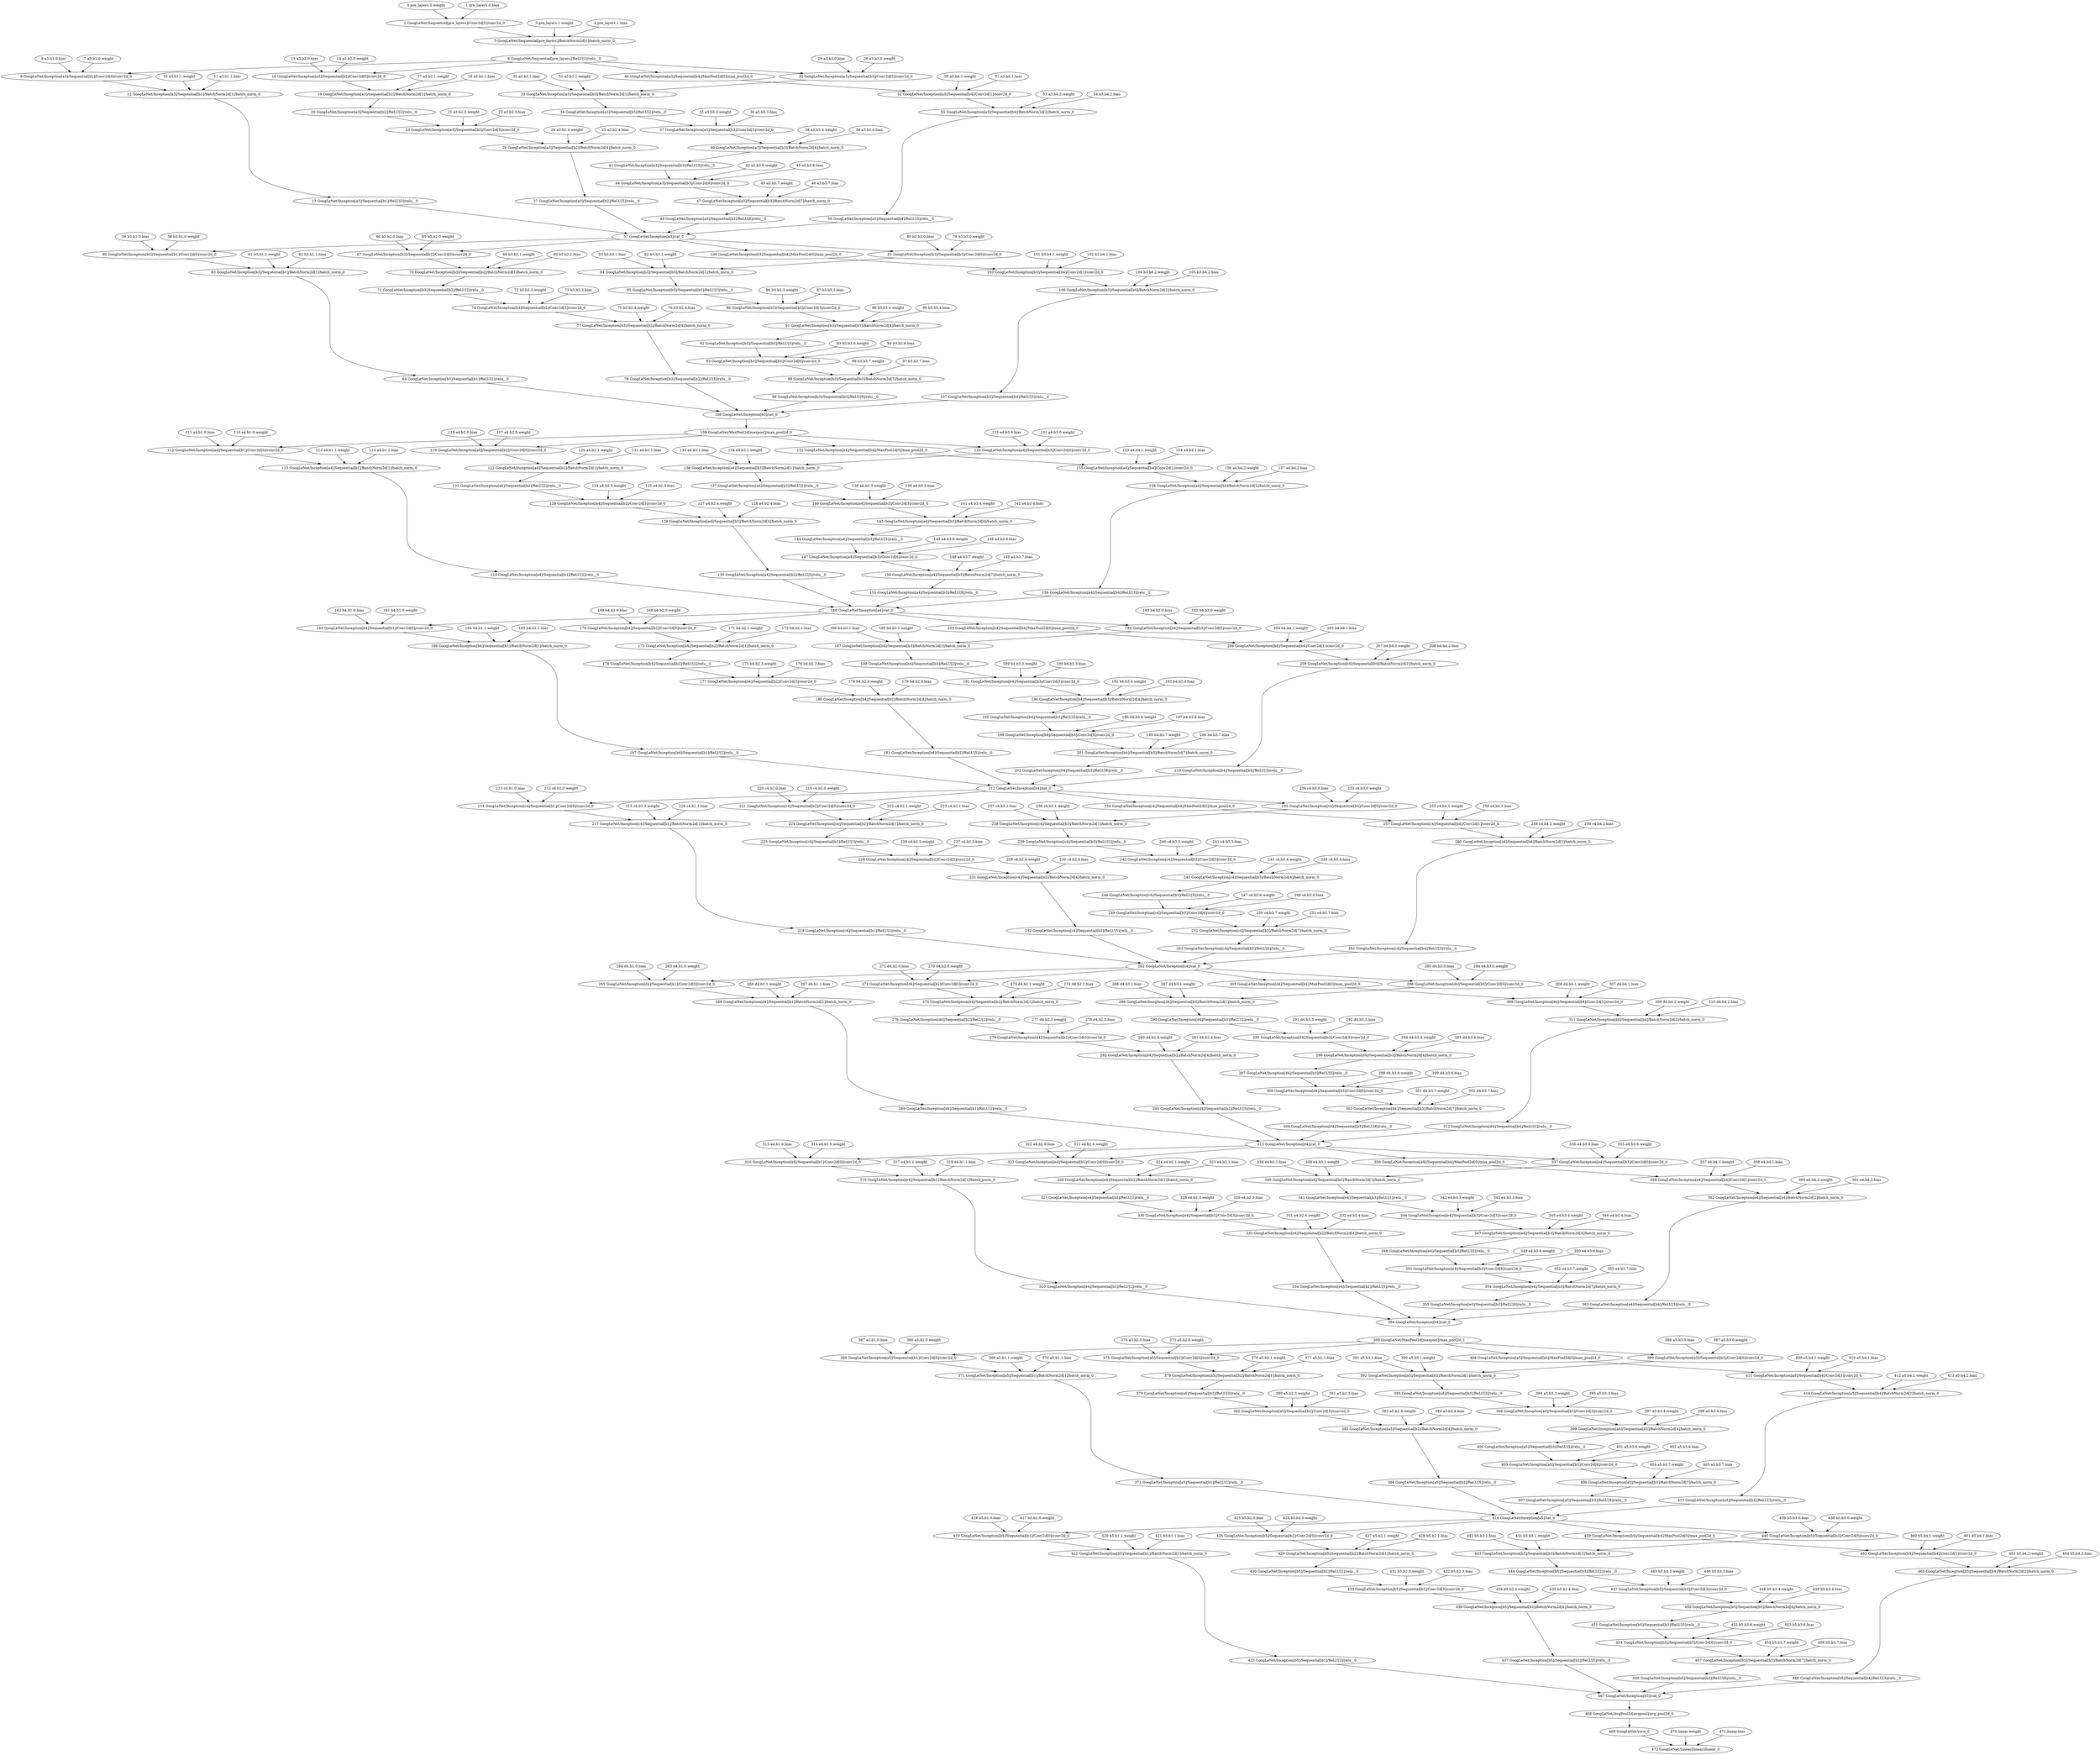 strict digraph  {
"0 pre_layers.0.weight" [id=0, type=nncf_model_const];
"1 pre_layers.0.bias" [id=1, type=nncf_model_const];
"2 GoogLeNet/Sequential[pre_layers]/Conv2d[0]/conv2d_0" [id=2, type=conv2d];
"3 pre_layers.1.weight" [id=3, type=nncf_model_const];
"4 pre_layers.1.bias" [id=4, type=nncf_model_const];
"5 GoogLeNet/Sequential[pre_layers]/BatchNorm2d[1]/batch_norm_0" [id=5, type=batch_norm];
"6 GoogLeNet/Sequential[pre_layers]/ReLU[2]/relu__0" [id=6, type=relu_];
"7 a3.b1.0.weight" [id=7, type=nncf_model_const];
"8 a3.b1.0.bias" [id=8, type=nncf_model_const];
"9 GoogLeNet/Inception[a3]/Sequential[b1]/Conv2d[0]/conv2d_0" [id=9, type=conv2d];
"10 a3.b1.1.weight" [id=10, type=nncf_model_const];
"11 a3.b1.1.bias" [id=11, type=nncf_model_const];
"12 GoogLeNet/Inception[a3]/Sequential[b1]/BatchNorm2d[1]/batch_norm_0" [id=12, type=batch_norm];
"13 GoogLeNet/Inception[a3]/Sequential[b1]/ReLU[2]/relu__0" [id=13, type=relu_];
"14 a3.b2.0.weight" [id=14, type=nncf_model_const];
"15 a3.b2.0.bias" [id=15, type=nncf_model_const];
"16 GoogLeNet/Inception[a3]/Sequential[b2]/Conv2d[0]/conv2d_0" [id=16, type=conv2d];
"17 a3.b2.1.weight" [id=17, type=nncf_model_const];
"18 a3.b2.1.bias" [id=18, type=nncf_model_const];
"19 GoogLeNet/Inception[a3]/Sequential[b2]/BatchNorm2d[1]/batch_norm_0" [id=19, type=batch_norm];
"20 GoogLeNet/Inception[a3]/Sequential[b2]/ReLU[2]/relu__0" [id=20, type=relu_];
"21 a3.b2.3.weight" [id=21, type=nncf_model_const];
"22 a3.b2.3.bias" [id=22, type=nncf_model_const];
"23 GoogLeNet/Inception[a3]/Sequential[b2]/Conv2d[3]/conv2d_0" [id=23, type=conv2d];
"24 a3.b2.4.weight" [id=24, type=nncf_model_const];
"25 a3.b2.4.bias" [id=25, type=nncf_model_const];
"26 GoogLeNet/Inception[a3]/Sequential[b2]/BatchNorm2d[4]/batch_norm_0" [id=26, type=batch_norm];
"27 GoogLeNet/Inception[a3]/Sequential[b2]/ReLU[5]/relu__0" [id=27, type=relu_];
"28 a3.b3.0.weight" [id=28, type=nncf_model_const];
"29 a3.b3.0.bias" [id=29, type=nncf_model_const];
"30 GoogLeNet/Inception[a3]/Sequential[b3]/Conv2d[0]/conv2d_0" [id=30, type=conv2d];
"31 a3.b3.1.weight" [id=31, type=nncf_model_const];
"32 a3.b3.1.bias" [id=32, type=nncf_model_const];
"33 GoogLeNet/Inception[a3]/Sequential[b3]/BatchNorm2d[1]/batch_norm_0" [id=33, type=batch_norm];
"34 GoogLeNet/Inception[a3]/Sequential[b3]/ReLU[2]/relu__0" [id=34, type=relu_];
"35 a3.b3.3.weight" [id=35, type=nncf_model_const];
"36 a3.b3.3.bias" [id=36, type=nncf_model_const];
"37 GoogLeNet/Inception[a3]/Sequential[b3]/Conv2d[3]/conv2d_0" [id=37, type=conv2d];
"38 a3.b3.4.weight" [id=38, type=nncf_model_const];
"39 a3.b3.4.bias" [id=39, type=nncf_model_const];
"40 GoogLeNet/Inception[a3]/Sequential[b3]/BatchNorm2d[4]/batch_norm_0" [id=40, type=batch_norm];
"41 GoogLeNet/Inception[a3]/Sequential[b3]/ReLU[5]/relu__0" [id=41, type=relu_];
"42 a3.b3.6.weight" [id=42, type=nncf_model_const];
"43 a3.b3.6.bias" [id=43, type=nncf_model_const];
"44 GoogLeNet/Inception[a3]/Sequential[b3]/Conv2d[6]/conv2d_0" [id=44, type=conv2d];
"45 a3.b3.7.weight" [id=45, type=nncf_model_const];
"46 a3.b3.7.bias" [id=46, type=nncf_model_const];
"47 GoogLeNet/Inception[a3]/Sequential[b3]/BatchNorm2d[7]/batch_norm_0" [id=47, type=batch_norm];
"48 GoogLeNet/Inception[a3]/Sequential[b3]/ReLU[8]/relu__0" [id=48, type=relu_];
"49 GoogLeNet/Inception[a3]/Sequential[b4]/MaxPool2d[0]/max_pool2d_0" [id=49, type=max_pool2d];
"50 a3.b4.1.weight" [id=50, type=nncf_model_const];
"51 a3.b4.1.bias" [id=51, type=nncf_model_const];
"52 GoogLeNet/Inception[a3]/Sequential[b4]/Conv2d[1]/conv2d_0" [id=52, type=conv2d];
"53 a3.b4.2.weight" [id=53, type=nncf_model_const];
"54 a3.b4.2.bias" [id=54, type=nncf_model_const];
"55 GoogLeNet/Inception[a3]/Sequential[b4]/BatchNorm2d[2]/batch_norm_0" [id=55, type=batch_norm];
"56 GoogLeNet/Inception[a3]/Sequential[b4]/ReLU[3]/relu__0" [id=56, type=relu_];
"57 GoogLeNet/Inception[a3]/cat_0" [id=57, type=cat];
"58 b3.b1.0.weight" [id=58, type=nncf_model_const];
"59 b3.b1.0.bias" [id=59, type=nncf_model_const];
"60 GoogLeNet/Inception[b3]/Sequential[b1]/Conv2d[0]/conv2d_0" [id=60, type=conv2d];
"61 b3.b1.1.weight" [id=61, type=nncf_model_const];
"62 b3.b1.1.bias" [id=62, type=nncf_model_const];
"63 GoogLeNet/Inception[b3]/Sequential[b1]/BatchNorm2d[1]/batch_norm_0" [id=63, type=batch_norm];
"64 GoogLeNet/Inception[b3]/Sequential[b1]/ReLU[2]/relu__0" [id=64, type=relu_];
"65 b3.b2.0.weight" [id=65, type=nncf_model_const];
"66 b3.b2.0.bias" [id=66, type=nncf_model_const];
"67 GoogLeNet/Inception[b3]/Sequential[b2]/Conv2d[0]/conv2d_0" [id=67, type=conv2d];
"68 b3.b2.1.weight" [id=68, type=nncf_model_const];
"69 b3.b2.1.bias" [id=69, type=nncf_model_const];
"70 GoogLeNet/Inception[b3]/Sequential[b2]/BatchNorm2d[1]/batch_norm_0" [id=70, type=batch_norm];
"71 GoogLeNet/Inception[b3]/Sequential[b2]/ReLU[2]/relu__0" [id=71, type=relu_];
"72 b3.b2.3.weight" [id=72, type=nncf_model_const];
"73 b3.b2.3.bias" [id=73, type=nncf_model_const];
"74 GoogLeNet/Inception[b3]/Sequential[b2]/Conv2d[3]/conv2d_0" [id=74, type=conv2d];
"75 b3.b2.4.weight" [id=75, type=nncf_model_const];
"76 b3.b2.4.bias" [id=76, type=nncf_model_const];
"77 GoogLeNet/Inception[b3]/Sequential[b2]/BatchNorm2d[4]/batch_norm_0" [id=77, type=batch_norm];
"78 GoogLeNet/Inception[b3]/Sequential[b2]/ReLU[5]/relu__0" [id=78, type=relu_];
"79 b3.b3.0.weight" [id=79, type=nncf_model_const];
"80 b3.b3.0.bias" [id=80, type=nncf_model_const];
"81 GoogLeNet/Inception[b3]/Sequential[b3]/Conv2d[0]/conv2d_0" [id=81, type=conv2d];
"82 b3.b3.1.weight" [id=82, type=nncf_model_const];
"83 b3.b3.1.bias" [id=83, type=nncf_model_const];
"84 GoogLeNet/Inception[b3]/Sequential[b3]/BatchNorm2d[1]/batch_norm_0" [id=84, type=batch_norm];
"85 GoogLeNet/Inception[b3]/Sequential[b3]/ReLU[2]/relu__0" [id=85, type=relu_];
"86 b3.b3.3.weight" [id=86, type=nncf_model_const];
"87 b3.b3.3.bias" [id=87, type=nncf_model_const];
"88 GoogLeNet/Inception[b3]/Sequential[b3]/Conv2d[3]/conv2d_0" [id=88, type=conv2d];
"89 b3.b3.4.weight" [id=89, type=nncf_model_const];
"90 b3.b3.4.bias" [id=90, type=nncf_model_const];
"91 GoogLeNet/Inception[b3]/Sequential[b3]/BatchNorm2d[4]/batch_norm_0" [id=91, type=batch_norm];
"92 GoogLeNet/Inception[b3]/Sequential[b3]/ReLU[5]/relu__0" [id=92, type=relu_];
"93 b3.b3.6.weight" [id=93, type=nncf_model_const];
"94 b3.b3.6.bias" [id=94, type=nncf_model_const];
"95 GoogLeNet/Inception[b3]/Sequential[b3]/Conv2d[6]/conv2d_0" [id=95, type=conv2d];
"96 b3.b3.7.weight" [id=96, type=nncf_model_const];
"97 b3.b3.7.bias" [id=97, type=nncf_model_const];
"98 GoogLeNet/Inception[b3]/Sequential[b3]/BatchNorm2d[7]/batch_norm_0" [id=98, type=batch_norm];
"99 GoogLeNet/Inception[b3]/Sequential[b3]/ReLU[8]/relu__0" [id=99, type=relu_];
"100 GoogLeNet/Inception[b3]/Sequential[b4]/MaxPool2d[0]/max_pool2d_0" [id=100, type=max_pool2d];
"101 b3.b4.1.weight" [id=101, type=nncf_model_const];
"102 b3.b4.1.bias" [id=102, type=nncf_model_const];
"103 GoogLeNet/Inception[b3]/Sequential[b4]/Conv2d[1]/conv2d_0" [id=103, type=conv2d];
"104 b3.b4.2.weight" [id=104, type=nncf_model_const];
"105 b3.b4.2.bias" [id=105, type=nncf_model_const];
"106 GoogLeNet/Inception[b3]/Sequential[b4]/BatchNorm2d[2]/batch_norm_0" [id=106, type=batch_norm];
"107 GoogLeNet/Inception[b3]/Sequential[b4]/ReLU[3]/relu__0" [id=107, type=relu_];
"108 GoogLeNet/Inception[b3]/cat_0" [id=108, type=cat];
"109 GoogLeNet/MaxPool2d[maxpool]/max_pool2d_0" [id=109, type=max_pool2d];
"110 a4.b1.0.weight" [id=110, type=nncf_model_const];
"111 a4.b1.0.bias" [id=111, type=nncf_model_const];
"112 GoogLeNet/Inception[a4]/Sequential[b1]/Conv2d[0]/conv2d_0" [id=112, type=conv2d];
"113 a4.b1.1.weight" [id=113, type=nncf_model_const];
"114 a4.b1.1.bias" [id=114, type=nncf_model_const];
"115 GoogLeNet/Inception[a4]/Sequential[b1]/BatchNorm2d[1]/batch_norm_0" [id=115, type=batch_norm];
"116 GoogLeNet/Inception[a4]/Sequential[b1]/ReLU[2]/relu__0" [id=116, type=relu_];
"117 a4.b2.0.weight" [id=117, type=nncf_model_const];
"118 a4.b2.0.bias" [id=118, type=nncf_model_const];
"119 GoogLeNet/Inception[a4]/Sequential[b2]/Conv2d[0]/conv2d_0" [id=119, type=conv2d];
"120 a4.b2.1.weight" [id=120, type=nncf_model_const];
"121 a4.b2.1.bias" [id=121, type=nncf_model_const];
"122 GoogLeNet/Inception[a4]/Sequential[b2]/BatchNorm2d[1]/batch_norm_0" [id=122, type=batch_norm];
"123 GoogLeNet/Inception[a4]/Sequential[b2]/ReLU[2]/relu__0" [id=123, type=relu_];
"124 a4.b2.3.weight" [id=124, type=nncf_model_const];
"125 a4.b2.3.bias" [id=125, type=nncf_model_const];
"126 GoogLeNet/Inception[a4]/Sequential[b2]/Conv2d[3]/conv2d_0" [id=126, type=conv2d];
"127 a4.b2.4.weight" [id=127, type=nncf_model_const];
"128 a4.b2.4.bias" [id=128, type=nncf_model_const];
"129 GoogLeNet/Inception[a4]/Sequential[b2]/BatchNorm2d[4]/batch_norm_0" [id=129, type=batch_norm];
"130 GoogLeNet/Inception[a4]/Sequential[b2]/ReLU[5]/relu__0" [id=130, type=relu_];
"131 a4.b3.0.weight" [id=131, type=nncf_model_const];
"132 a4.b3.0.bias" [id=132, type=nncf_model_const];
"133 GoogLeNet/Inception[a4]/Sequential[b3]/Conv2d[0]/conv2d_0" [id=133, type=conv2d];
"134 a4.b3.1.weight" [id=134, type=nncf_model_const];
"135 a4.b3.1.bias" [id=135, type=nncf_model_const];
"136 GoogLeNet/Inception[a4]/Sequential[b3]/BatchNorm2d[1]/batch_norm_0" [id=136, type=batch_norm];
"137 GoogLeNet/Inception[a4]/Sequential[b3]/ReLU[2]/relu__0" [id=137, type=relu_];
"138 a4.b3.3.weight" [id=138, type=nncf_model_const];
"139 a4.b3.3.bias" [id=139, type=nncf_model_const];
"140 GoogLeNet/Inception[a4]/Sequential[b3]/Conv2d[3]/conv2d_0" [id=140, type=conv2d];
"141 a4.b3.4.weight" [id=141, type=nncf_model_const];
"142 a4.b3.4.bias" [id=142, type=nncf_model_const];
"143 GoogLeNet/Inception[a4]/Sequential[b3]/BatchNorm2d[4]/batch_norm_0" [id=143, type=batch_norm];
"144 GoogLeNet/Inception[a4]/Sequential[b3]/ReLU[5]/relu__0" [id=144, type=relu_];
"145 a4.b3.6.weight" [id=145, type=nncf_model_const];
"146 a4.b3.6.bias" [id=146, type=nncf_model_const];
"147 GoogLeNet/Inception[a4]/Sequential[b3]/Conv2d[6]/conv2d_0" [id=147, type=conv2d];
"148 a4.b3.7.weight" [id=148, type=nncf_model_const];
"149 a4.b3.7.bias" [id=149, type=nncf_model_const];
"150 GoogLeNet/Inception[a4]/Sequential[b3]/BatchNorm2d[7]/batch_norm_0" [id=150, type=batch_norm];
"151 GoogLeNet/Inception[a4]/Sequential[b3]/ReLU[8]/relu__0" [id=151, type=relu_];
"152 GoogLeNet/Inception[a4]/Sequential[b4]/MaxPool2d[0]/max_pool2d_0" [id=152, type=max_pool2d];
"153 a4.b4.1.weight" [id=153, type=nncf_model_const];
"154 a4.b4.1.bias" [id=154, type=nncf_model_const];
"155 GoogLeNet/Inception[a4]/Sequential[b4]/Conv2d[1]/conv2d_0" [id=155, type=conv2d];
"156 a4.b4.2.weight" [id=156, type=nncf_model_const];
"157 a4.b4.2.bias" [id=157, type=nncf_model_const];
"158 GoogLeNet/Inception[a4]/Sequential[b4]/BatchNorm2d[2]/batch_norm_0" [id=158, type=batch_norm];
"159 GoogLeNet/Inception[a4]/Sequential[b4]/ReLU[3]/relu__0" [id=159, type=relu_];
"160 GoogLeNet/Inception[a4]/cat_0" [id=160, type=cat];
"161 b4.b1.0.weight" [id=161, type=nncf_model_const];
"162 b4.b1.0.bias" [id=162, type=nncf_model_const];
"163 GoogLeNet/Inception[b4]/Sequential[b1]/Conv2d[0]/conv2d_0" [id=163, type=conv2d];
"164 b4.b1.1.weight" [id=164, type=nncf_model_const];
"165 b4.b1.1.bias" [id=165, type=nncf_model_const];
"166 GoogLeNet/Inception[b4]/Sequential[b1]/BatchNorm2d[1]/batch_norm_0" [id=166, type=batch_norm];
"167 GoogLeNet/Inception[b4]/Sequential[b1]/ReLU[2]/relu__0" [id=167, type=relu_];
"168 b4.b2.0.weight" [id=168, type=nncf_model_const];
"169 b4.b2.0.bias" [id=169, type=nncf_model_const];
"170 GoogLeNet/Inception[b4]/Sequential[b2]/Conv2d[0]/conv2d_0" [id=170, type=conv2d];
"171 b4.b2.1.weight" [id=171, type=nncf_model_const];
"172 b4.b2.1.bias" [id=172, type=nncf_model_const];
"173 GoogLeNet/Inception[b4]/Sequential[b2]/BatchNorm2d[1]/batch_norm_0" [id=173, type=batch_norm];
"174 GoogLeNet/Inception[b4]/Sequential[b2]/ReLU[2]/relu__0" [id=174, type=relu_];
"175 b4.b2.3.weight" [id=175, type=nncf_model_const];
"176 b4.b2.3.bias" [id=176, type=nncf_model_const];
"177 GoogLeNet/Inception[b4]/Sequential[b2]/Conv2d[3]/conv2d_0" [id=177, type=conv2d];
"178 b4.b2.4.weight" [id=178, type=nncf_model_const];
"179 b4.b2.4.bias" [id=179, type=nncf_model_const];
"180 GoogLeNet/Inception[b4]/Sequential[b2]/BatchNorm2d[4]/batch_norm_0" [id=180, type=batch_norm];
"181 GoogLeNet/Inception[b4]/Sequential[b2]/ReLU[5]/relu__0" [id=181, type=relu_];
"182 b4.b3.0.weight" [id=182, type=nncf_model_const];
"183 b4.b3.0.bias" [id=183, type=nncf_model_const];
"184 GoogLeNet/Inception[b4]/Sequential[b3]/Conv2d[0]/conv2d_0" [id=184, type=conv2d];
"185 b4.b3.1.weight" [id=185, type=nncf_model_const];
"186 b4.b3.1.bias" [id=186, type=nncf_model_const];
"187 GoogLeNet/Inception[b4]/Sequential[b3]/BatchNorm2d[1]/batch_norm_0" [id=187, type=batch_norm];
"188 GoogLeNet/Inception[b4]/Sequential[b3]/ReLU[2]/relu__0" [id=188, type=relu_];
"189 b4.b3.3.weight" [id=189, type=nncf_model_const];
"190 b4.b3.3.bias" [id=190, type=nncf_model_const];
"191 GoogLeNet/Inception[b4]/Sequential[b3]/Conv2d[3]/conv2d_0" [id=191, type=conv2d];
"192 b4.b3.4.weight" [id=192, type=nncf_model_const];
"193 b4.b3.4.bias" [id=193, type=nncf_model_const];
"194 GoogLeNet/Inception[b4]/Sequential[b3]/BatchNorm2d[4]/batch_norm_0" [id=194, type=batch_norm];
"195 GoogLeNet/Inception[b4]/Sequential[b3]/ReLU[5]/relu__0" [id=195, type=relu_];
"196 b4.b3.6.weight" [id=196, type=nncf_model_const];
"197 b4.b3.6.bias" [id=197, type=nncf_model_const];
"198 GoogLeNet/Inception[b4]/Sequential[b3]/Conv2d[6]/conv2d_0" [id=198, type=conv2d];
"199 b4.b3.7.weight" [id=199, type=nncf_model_const];
"200 b4.b3.7.bias" [id=200, type=nncf_model_const];
"201 GoogLeNet/Inception[b4]/Sequential[b3]/BatchNorm2d[7]/batch_norm_0" [id=201, type=batch_norm];
"202 GoogLeNet/Inception[b4]/Sequential[b3]/ReLU[8]/relu__0" [id=202, type=relu_];
"203 GoogLeNet/Inception[b4]/Sequential[b4]/MaxPool2d[0]/max_pool2d_0" [id=203, type=max_pool2d];
"204 b4.b4.1.weight" [id=204, type=nncf_model_const];
"205 b4.b4.1.bias" [id=205, type=nncf_model_const];
"206 GoogLeNet/Inception[b4]/Sequential[b4]/Conv2d[1]/conv2d_0" [id=206, type=conv2d];
"207 b4.b4.2.weight" [id=207, type=nncf_model_const];
"208 b4.b4.2.bias" [id=208, type=nncf_model_const];
"209 GoogLeNet/Inception[b4]/Sequential[b4]/BatchNorm2d[2]/batch_norm_0" [id=209, type=batch_norm];
"210 GoogLeNet/Inception[b4]/Sequential[b4]/ReLU[3]/relu__0" [id=210, type=relu_];
"211 GoogLeNet/Inception[b4]/cat_0" [id=211, type=cat];
"212 c4.b1.0.weight" [id=212, type=nncf_model_const];
"213 c4.b1.0.bias" [id=213, type=nncf_model_const];
"214 GoogLeNet/Inception[c4]/Sequential[b1]/Conv2d[0]/conv2d_0" [id=214, type=conv2d];
"215 c4.b1.1.weight" [id=215, type=nncf_model_const];
"216 c4.b1.1.bias" [id=216, type=nncf_model_const];
"217 GoogLeNet/Inception[c4]/Sequential[b1]/BatchNorm2d[1]/batch_norm_0" [id=217, type=batch_norm];
"218 GoogLeNet/Inception[c4]/Sequential[b1]/ReLU[2]/relu__0" [id=218, type=relu_];
"219 c4.b2.0.weight" [id=219, type=nncf_model_const];
"220 c4.b2.0.bias" [id=220, type=nncf_model_const];
"221 GoogLeNet/Inception[c4]/Sequential[b2]/Conv2d[0]/conv2d_0" [id=221, type=conv2d];
"222 c4.b2.1.weight" [id=222, type=nncf_model_const];
"223 c4.b2.1.bias" [id=223, type=nncf_model_const];
"224 GoogLeNet/Inception[c4]/Sequential[b2]/BatchNorm2d[1]/batch_norm_0" [id=224, type=batch_norm];
"225 GoogLeNet/Inception[c4]/Sequential[b2]/ReLU[2]/relu__0" [id=225, type=relu_];
"226 c4.b2.3.weight" [id=226, type=nncf_model_const];
"227 c4.b2.3.bias" [id=227, type=nncf_model_const];
"228 GoogLeNet/Inception[c4]/Sequential[b2]/Conv2d[3]/conv2d_0" [id=228, type=conv2d];
"229 c4.b2.4.weight" [id=229, type=nncf_model_const];
"230 c4.b2.4.bias" [id=230, type=nncf_model_const];
"231 GoogLeNet/Inception[c4]/Sequential[b2]/BatchNorm2d[4]/batch_norm_0" [id=231, type=batch_norm];
"232 GoogLeNet/Inception[c4]/Sequential[b2]/ReLU[5]/relu__0" [id=232, type=relu_];
"233 c4.b3.0.weight" [id=233, type=nncf_model_const];
"234 c4.b3.0.bias" [id=234, type=nncf_model_const];
"235 GoogLeNet/Inception[c4]/Sequential[b3]/Conv2d[0]/conv2d_0" [id=235, type=conv2d];
"236 c4.b3.1.weight" [id=236, type=nncf_model_const];
"237 c4.b3.1.bias" [id=237, type=nncf_model_const];
"238 GoogLeNet/Inception[c4]/Sequential[b3]/BatchNorm2d[1]/batch_norm_0" [id=238, type=batch_norm];
"239 GoogLeNet/Inception[c4]/Sequential[b3]/ReLU[2]/relu__0" [id=239, type=relu_];
"240 c4.b3.3.weight" [id=240, type=nncf_model_const];
"241 c4.b3.3.bias" [id=241, type=nncf_model_const];
"242 GoogLeNet/Inception[c4]/Sequential[b3]/Conv2d[3]/conv2d_0" [id=242, type=conv2d];
"243 c4.b3.4.weight" [id=243, type=nncf_model_const];
"244 c4.b3.4.bias" [id=244, type=nncf_model_const];
"245 GoogLeNet/Inception[c4]/Sequential[b3]/BatchNorm2d[4]/batch_norm_0" [id=245, type=batch_norm];
"246 GoogLeNet/Inception[c4]/Sequential[b3]/ReLU[5]/relu__0" [id=246, type=relu_];
"247 c4.b3.6.weight" [id=247, type=nncf_model_const];
"248 c4.b3.6.bias" [id=248, type=nncf_model_const];
"249 GoogLeNet/Inception[c4]/Sequential[b3]/Conv2d[6]/conv2d_0" [id=249, type=conv2d];
"250 c4.b3.7.weight" [id=250, type=nncf_model_const];
"251 c4.b3.7.bias" [id=251, type=nncf_model_const];
"252 GoogLeNet/Inception[c4]/Sequential[b3]/BatchNorm2d[7]/batch_norm_0" [id=252, type=batch_norm];
"253 GoogLeNet/Inception[c4]/Sequential[b3]/ReLU[8]/relu__0" [id=253, type=relu_];
"254 GoogLeNet/Inception[c4]/Sequential[b4]/MaxPool2d[0]/max_pool2d_0" [id=254, type=max_pool2d];
"255 c4.b4.1.weight" [id=255, type=nncf_model_const];
"256 c4.b4.1.bias" [id=256, type=nncf_model_const];
"257 GoogLeNet/Inception[c4]/Sequential[b4]/Conv2d[1]/conv2d_0" [id=257, type=conv2d];
"258 c4.b4.2.weight" [id=258, type=nncf_model_const];
"259 c4.b4.2.bias" [id=259, type=nncf_model_const];
"260 GoogLeNet/Inception[c4]/Sequential[b4]/BatchNorm2d[2]/batch_norm_0" [id=260, type=batch_norm];
"261 GoogLeNet/Inception[c4]/Sequential[b4]/ReLU[3]/relu__0" [id=261, type=relu_];
"262 GoogLeNet/Inception[c4]/cat_0" [id=262, type=cat];
"263 d4.b1.0.weight" [id=263, type=nncf_model_const];
"264 d4.b1.0.bias" [id=264, type=nncf_model_const];
"265 GoogLeNet/Inception[d4]/Sequential[b1]/Conv2d[0]/conv2d_0" [id=265, type=conv2d];
"266 d4.b1.1.weight" [id=266, type=nncf_model_const];
"267 d4.b1.1.bias" [id=267, type=nncf_model_const];
"268 GoogLeNet/Inception[d4]/Sequential[b1]/BatchNorm2d[1]/batch_norm_0" [id=268, type=batch_norm];
"269 GoogLeNet/Inception[d4]/Sequential[b1]/ReLU[2]/relu__0" [id=269, type=relu_];
"270 d4.b2.0.weight" [id=270, type=nncf_model_const];
"271 d4.b2.0.bias" [id=271, type=nncf_model_const];
"272 GoogLeNet/Inception[d4]/Sequential[b2]/Conv2d[0]/conv2d_0" [id=272, type=conv2d];
"273 d4.b2.1.weight" [id=273, type=nncf_model_const];
"274 d4.b2.1.bias" [id=274, type=nncf_model_const];
"275 GoogLeNet/Inception[d4]/Sequential[b2]/BatchNorm2d[1]/batch_norm_0" [id=275, type=batch_norm];
"276 GoogLeNet/Inception[d4]/Sequential[b2]/ReLU[2]/relu__0" [id=276, type=relu_];
"277 d4.b2.3.weight" [id=277, type=nncf_model_const];
"278 d4.b2.3.bias" [id=278, type=nncf_model_const];
"279 GoogLeNet/Inception[d4]/Sequential[b2]/Conv2d[3]/conv2d_0" [id=279, type=conv2d];
"280 d4.b2.4.weight" [id=280, type=nncf_model_const];
"281 d4.b2.4.bias" [id=281, type=nncf_model_const];
"282 GoogLeNet/Inception[d4]/Sequential[b2]/BatchNorm2d[4]/batch_norm_0" [id=282, type=batch_norm];
"283 GoogLeNet/Inception[d4]/Sequential[b2]/ReLU[5]/relu__0" [id=283, type=relu_];
"284 d4.b3.0.weight" [id=284, type=nncf_model_const];
"285 d4.b3.0.bias" [id=285, type=nncf_model_const];
"286 GoogLeNet/Inception[d4]/Sequential[b3]/Conv2d[0]/conv2d_0" [id=286, type=conv2d];
"287 d4.b3.1.weight" [id=287, type=nncf_model_const];
"288 d4.b3.1.bias" [id=288, type=nncf_model_const];
"289 GoogLeNet/Inception[d4]/Sequential[b3]/BatchNorm2d[1]/batch_norm_0" [id=289, type=batch_norm];
"290 GoogLeNet/Inception[d4]/Sequential[b3]/ReLU[2]/relu__0" [id=290, type=relu_];
"291 d4.b3.3.weight" [id=291, type=nncf_model_const];
"292 d4.b3.3.bias" [id=292, type=nncf_model_const];
"293 GoogLeNet/Inception[d4]/Sequential[b3]/Conv2d[3]/conv2d_0" [id=293, type=conv2d];
"294 d4.b3.4.weight" [id=294, type=nncf_model_const];
"295 d4.b3.4.bias" [id=295, type=nncf_model_const];
"296 GoogLeNet/Inception[d4]/Sequential[b3]/BatchNorm2d[4]/batch_norm_0" [id=296, type=batch_norm];
"297 GoogLeNet/Inception[d4]/Sequential[b3]/ReLU[5]/relu__0" [id=297, type=relu_];
"298 d4.b3.6.weight" [id=298, type=nncf_model_const];
"299 d4.b3.6.bias" [id=299, type=nncf_model_const];
"300 GoogLeNet/Inception[d4]/Sequential[b3]/Conv2d[6]/conv2d_0" [id=300, type=conv2d];
"301 d4.b3.7.weight" [id=301, type=nncf_model_const];
"302 d4.b3.7.bias" [id=302, type=nncf_model_const];
"303 GoogLeNet/Inception[d4]/Sequential[b3]/BatchNorm2d[7]/batch_norm_0" [id=303, type=batch_norm];
"304 GoogLeNet/Inception[d4]/Sequential[b3]/ReLU[8]/relu__0" [id=304, type=relu_];
"305 GoogLeNet/Inception[d4]/Sequential[b4]/MaxPool2d[0]/max_pool2d_0" [id=305, type=max_pool2d];
"306 d4.b4.1.weight" [id=306, type=nncf_model_const];
"307 d4.b4.1.bias" [id=307, type=nncf_model_const];
"308 GoogLeNet/Inception[d4]/Sequential[b4]/Conv2d[1]/conv2d_0" [id=308, type=conv2d];
"309 d4.b4.2.weight" [id=309, type=nncf_model_const];
"310 d4.b4.2.bias" [id=310, type=nncf_model_const];
"311 GoogLeNet/Inception[d4]/Sequential[b4]/BatchNorm2d[2]/batch_norm_0" [id=311, type=batch_norm];
"312 GoogLeNet/Inception[d4]/Sequential[b4]/ReLU[3]/relu__0" [id=312, type=relu_];
"313 GoogLeNet/Inception[d4]/cat_0" [id=313, type=cat];
"314 e4.b1.0.weight" [id=314, type=nncf_model_const];
"315 e4.b1.0.bias" [id=315, type=nncf_model_const];
"316 GoogLeNet/Inception[e4]/Sequential[b1]/Conv2d[0]/conv2d_0" [id=316, type=conv2d];
"317 e4.b1.1.weight" [id=317, type=nncf_model_const];
"318 e4.b1.1.bias" [id=318, type=nncf_model_const];
"319 GoogLeNet/Inception[e4]/Sequential[b1]/BatchNorm2d[1]/batch_norm_0" [id=319, type=batch_norm];
"320 GoogLeNet/Inception[e4]/Sequential[b1]/ReLU[2]/relu__0" [id=320, type=relu_];
"321 e4.b2.0.weight" [id=321, type=nncf_model_const];
"322 e4.b2.0.bias" [id=322, type=nncf_model_const];
"323 GoogLeNet/Inception[e4]/Sequential[b2]/Conv2d[0]/conv2d_0" [id=323, type=conv2d];
"324 e4.b2.1.weight" [id=324, type=nncf_model_const];
"325 e4.b2.1.bias" [id=325, type=nncf_model_const];
"326 GoogLeNet/Inception[e4]/Sequential[b2]/BatchNorm2d[1]/batch_norm_0" [id=326, type=batch_norm];
"327 GoogLeNet/Inception[e4]/Sequential[b2]/ReLU[2]/relu__0" [id=327, type=relu_];
"328 e4.b2.3.weight" [id=328, type=nncf_model_const];
"329 e4.b2.3.bias" [id=329, type=nncf_model_const];
"330 GoogLeNet/Inception[e4]/Sequential[b2]/Conv2d[3]/conv2d_0" [id=330, type=conv2d];
"331 e4.b2.4.weight" [id=331, type=nncf_model_const];
"332 e4.b2.4.bias" [id=332, type=nncf_model_const];
"333 GoogLeNet/Inception[e4]/Sequential[b2]/BatchNorm2d[4]/batch_norm_0" [id=333, type=batch_norm];
"334 GoogLeNet/Inception[e4]/Sequential[b2]/ReLU[5]/relu__0" [id=334, type=relu_];
"335 e4.b3.0.weight" [id=335, type=nncf_model_const];
"336 e4.b3.0.bias" [id=336, type=nncf_model_const];
"337 GoogLeNet/Inception[e4]/Sequential[b3]/Conv2d[0]/conv2d_0" [id=337, type=conv2d];
"338 e4.b3.1.weight" [id=338, type=nncf_model_const];
"339 e4.b3.1.bias" [id=339, type=nncf_model_const];
"340 GoogLeNet/Inception[e4]/Sequential[b3]/BatchNorm2d[1]/batch_norm_0" [id=340, type=batch_norm];
"341 GoogLeNet/Inception[e4]/Sequential[b3]/ReLU[2]/relu__0" [id=341, type=relu_];
"342 e4.b3.3.weight" [id=342, type=nncf_model_const];
"343 e4.b3.3.bias" [id=343, type=nncf_model_const];
"344 GoogLeNet/Inception[e4]/Sequential[b3]/Conv2d[3]/conv2d_0" [id=344, type=conv2d];
"345 e4.b3.4.weight" [id=345, type=nncf_model_const];
"346 e4.b3.4.bias" [id=346, type=nncf_model_const];
"347 GoogLeNet/Inception[e4]/Sequential[b3]/BatchNorm2d[4]/batch_norm_0" [id=347, type=batch_norm];
"348 GoogLeNet/Inception[e4]/Sequential[b3]/ReLU[5]/relu__0" [id=348, type=relu_];
"349 e4.b3.6.weight" [id=349, type=nncf_model_const];
"350 e4.b3.6.bias" [id=350, type=nncf_model_const];
"351 GoogLeNet/Inception[e4]/Sequential[b3]/Conv2d[6]/conv2d_0" [id=351, type=conv2d];
"352 e4.b3.7.weight" [id=352, type=nncf_model_const];
"353 e4.b3.7.bias" [id=353, type=nncf_model_const];
"354 GoogLeNet/Inception[e4]/Sequential[b3]/BatchNorm2d[7]/batch_norm_0" [id=354, type=batch_norm];
"355 GoogLeNet/Inception[e4]/Sequential[b3]/ReLU[8]/relu__0" [id=355, type=relu_];
"356 GoogLeNet/Inception[e4]/Sequential[b4]/MaxPool2d[0]/max_pool2d_0" [id=356, type=max_pool2d];
"357 e4.b4.1.weight" [id=357, type=nncf_model_const];
"358 e4.b4.1.bias" [id=358, type=nncf_model_const];
"359 GoogLeNet/Inception[e4]/Sequential[b4]/Conv2d[1]/conv2d_0" [id=359, type=conv2d];
"360 e4.b4.2.weight" [id=360, type=nncf_model_const];
"361 e4.b4.2.bias" [id=361, type=nncf_model_const];
"362 GoogLeNet/Inception[e4]/Sequential[b4]/BatchNorm2d[2]/batch_norm_0" [id=362, type=batch_norm];
"363 GoogLeNet/Inception[e4]/Sequential[b4]/ReLU[3]/relu__0" [id=363, type=relu_];
"364 GoogLeNet/Inception[e4]/cat_0" [id=364, type=cat];
"365 GoogLeNet/MaxPool2d[maxpool]/max_pool2d_1" [id=365, type=max_pool2d];
"366 a5.b1.0.weight" [id=366, type=nncf_model_const];
"367 a5.b1.0.bias" [id=367, type=nncf_model_const];
"368 GoogLeNet/Inception[a5]/Sequential[b1]/Conv2d[0]/conv2d_0" [id=368, type=conv2d];
"369 a5.b1.1.weight" [id=369, type=nncf_model_const];
"370 a5.b1.1.bias" [id=370, type=nncf_model_const];
"371 GoogLeNet/Inception[a5]/Sequential[b1]/BatchNorm2d[1]/batch_norm_0" [id=371, type=batch_norm];
"372 GoogLeNet/Inception[a5]/Sequential[b1]/ReLU[2]/relu__0" [id=372, type=relu_];
"373 a5.b2.0.weight" [id=373, type=nncf_model_const];
"374 a5.b2.0.bias" [id=374, type=nncf_model_const];
"375 GoogLeNet/Inception[a5]/Sequential[b2]/Conv2d[0]/conv2d_0" [id=375, type=conv2d];
"376 a5.b2.1.weight" [id=376, type=nncf_model_const];
"377 a5.b2.1.bias" [id=377, type=nncf_model_const];
"378 GoogLeNet/Inception[a5]/Sequential[b2]/BatchNorm2d[1]/batch_norm_0" [id=378, type=batch_norm];
"379 GoogLeNet/Inception[a5]/Sequential[b2]/ReLU[2]/relu__0" [id=379, type=relu_];
"380 a5.b2.3.weight" [id=380, type=nncf_model_const];
"381 a5.b2.3.bias" [id=381, type=nncf_model_const];
"382 GoogLeNet/Inception[a5]/Sequential[b2]/Conv2d[3]/conv2d_0" [id=382, type=conv2d];
"383 a5.b2.4.weight" [id=383, type=nncf_model_const];
"384 a5.b2.4.bias" [id=384, type=nncf_model_const];
"385 GoogLeNet/Inception[a5]/Sequential[b2]/BatchNorm2d[4]/batch_norm_0" [id=385, type=batch_norm];
"386 GoogLeNet/Inception[a5]/Sequential[b2]/ReLU[5]/relu__0" [id=386, type=relu_];
"387 a5.b3.0.weight" [id=387, type=nncf_model_const];
"388 a5.b3.0.bias" [id=388, type=nncf_model_const];
"389 GoogLeNet/Inception[a5]/Sequential[b3]/Conv2d[0]/conv2d_0" [id=389, type=conv2d];
"390 a5.b3.1.weight" [id=390, type=nncf_model_const];
"391 a5.b3.1.bias" [id=391, type=nncf_model_const];
"392 GoogLeNet/Inception[a5]/Sequential[b3]/BatchNorm2d[1]/batch_norm_0" [id=392, type=batch_norm];
"393 GoogLeNet/Inception[a5]/Sequential[b3]/ReLU[2]/relu__0" [id=393, type=relu_];
"394 a5.b3.3.weight" [id=394, type=nncf_model_const];
"395 a5.b3.3.bias" [id=395, type=nncf_model_const];
"396 GoogLeNet/Inception[a5]/Sequential[b3]/Conv2d[3]/conv2d_0" [id=396, type=conv2d];
"397 a5.b3.4.weight" [id=397, type=nncf_model_const];
"398 a5.b3.4.bias" [id=398, type=nncf_model_const];
"399 GoogLeNet/Inception[a5]/Sequential[b3]/BatchNorm2d[4]/batch_norm_0" [id=399, type=batch_norm];
"400 GoogLeNet/Inception[a5]/Sequential[b3]/ReLU[5]/relu__0" [id=400, type=relu_];
"401 a5.b3.6.weight" [id=401, type=nncf_model_const];
"402 a5.b3.6.bias" [id=402, type=nncf_model_const];
"403 GoogLeNet/Inception[a5]/Sequential[b3]/Conv2d[6]/conv2d_0" [id=403, type=conv2d];
"404 a5.b3.7.weight" [id=404, type=nncf_model_const];
"405 a5.b3.7.bias" [id=405, type=nncf_model_const];
"406 GoogLeNet/Inception[a5]/Sequential[b3]/BatchNorm2d[7]/batch_norm_0" [id=406, type=batch_norm];
"407 GoogLeNet/Inception[a5]/Sequential[b3]/ReLU[8]/relu__0" [id=407, type=relu_];
"408 GoogLeNet/Inception[a5]/Sequential[b4]/MaxPool2d[0]/max_pool2d_0" [id=408, type=max_pool2d];
"409 a5.b4.1.weight" [id=409, type=nncf_model_const];
"410 a5.b4.1.bias" [id=410, type=nncf_model_const];
"411 GoogLeNet/Inception[a5]/Sequential[b4]/Conv2d[1]/conv2d_0" [id=411, type=conv2d];
"412 a5.b4.2.weight" [id=412, type=nncf_model_const];
"413 a5.b4.2.bias" [id=413, type=nncf_model_const];
"414 GoogLeNet/Inception[a5]/Sequential[b4]/BatchNorm2d[2]/batch_norm_0" [id=414, type=batch_norm];
"415 GoogLeNet/Inception[a5]/Sequential[b4]/ReLU[3]/relu__0" [id=415, type=relu_];
"416 GoogLeNet/Inception[a5]/cat_0" [id=416, type=cat];
"417 b5.b1.0.weight" [id=417, type=nncf_model_const];
"418 b5.b1.0.bias" [id=418, type=nncf_model_const];
"419 GoogLeNet/Inception[b5]/Sequential[b1]/Conv2d[0]/conv2d_0" [id=419, type=conv2d];
"420 b5.b1.1.weight" [id=420, type=nncf_model_const];
"421 b5.b1.1.bias" [id=421, type=nncf_model_const];
"422 GoogLeNet/Inception[b5]/Sequential[b1]/BatchNorm2d[1]/batch_norm_0" [id=422, type=batch_norm];
"423 GoogLeNet/Inception[b5]/Sequential[b1]/ReLU[2]/relu__0" [id=423, type=relu_];
"424 b5.b2.0.weight" [id=424, type=nncf_model_const];
"425 b5.b2.0.bias" [id=425, type=nncf_model_const];
"426 GoogLeNet/Inception[b5]/Sequential[b2]/Conv2d[0]/conv2d_0" [id=426, type=conv2d];
"427 b5.b2.1.weight" [id=427, type=nncf_model_const];
"428 b5.b2.1.bias" [id=428, type=nncf_model_const];
"429 GoogLeNet/Inception[b5]/Sequential[b2]/BatchNorm2d[1]/batch_norm_0" [id=429, type=batch_norm];
"430 GoogLeNet/Inception[b5]/Sequential[b2]/ReLU[2]/relu__0" [id=430, type=relu_];
"431 b5.b2.3.weight" [id=431, type=nncf_model_const];
"432 b5.b2.3.bias" [id=432, type=nncf_model_const];
"433 GoogLeNet/Inception[b5]/Sequential[b2]/Conv2d[3]/conv2d_0" [id=433, type=conv2d];
"434 b5.b2.4.weight" [id=434, type=nncf_model_const];
"435 b5.b2.4.bias" [id=435, type=nncf_model_const];
"436 GoogLeNet/Inception[b5]/Sequential[b2]/BatchNorm2d[4]/batch_norm_0" [id=436, type=batch_norm];
"437 GoogLeNet/Inception[b5]/Sequential[b2]/ReLU[5]/relu__0" [id=437, type=relu_];
"438 b5.b3.0.weight" [id=438, type=nncf_model_const];
"439 b5.b3.0.bias" [id=439, type=nncf_model_const];
"440 GoogLeNet/Inception[b5]/Sequential[b3]/Conv2d[0]/conv2d_0" [id=440, type=conv2d];
"441 b5.b3.1.weight" [id=441, type=nncf_model_const];
"442 b5.b3.1.bias" [id=442, type=nncf_model_const];
"443 GoogLeNet/Inception[b5]/Sequential[b3]/BatchNorm2d[1]/batch_norm_0" [id=443, type=batch_norm];
"444 GoogLeNet/Inception[b5]/Sequential[b3]/ReLU[2]/relu__0" [id=444, type=relu_];
"445 b5.b3.3.weight" [id=445, type=nncf_model_const];
"446 b5.b3.3.bias" [id=446, type=nncf_model_const];
"447 GoogLeNet/Inception[b5]/Sequential[b3]/Conv2d[3]/conv2d_0" [id=447, type=conv2d];
"448 b5.b3.4.weight" [id=448, type=nncf_model_const];
"449 b5.b3.4.bias" [id=449, type=nncf_model_const];
"450 GoogLeNet/Inception[b5]/Sequential[b3]/BatchNorm2d[4]/batch_norm_0" [id=450, type=batch_norm];
"451 GoogLeNet/Inception[b5]/Sequential[b3]/ReLU[5]/relu__0" [id=451, type=relu_];
"452 b5.b3.6.weight" [id=452, type=nncf_model_const];
"453 b5.b3.6.bias" [id=453, type=nncf_model_const];
"454 GoogLeNet/Inception[b5]/Sequential[b3]/Conv2d[6]/conv2d_0" [id=454, type=conv2d];
"455 b5.b3.7.weight" [id=455, type=nncf_model_const];
"456 b5.b3.7.bias" [id=456, type=nncf_model_const];
"457 GoogLeNet/Inception[b5]/Sequential[b3]/BatchNorm2d[7]/batch_norm_0" [id=457, type=batch_norm];
"458 GoogLeNet/Inception[b5]/Sequential[b3]/ReLU[8]/relu__0" [id=458, type=relu_];
"459 GoogLeNet/Inception[b5]/Sequential[b4]/MaxPool2d[0]/max_pool2d_0" [id=459, type=max_pool2d];
"460 b5.b4.1.weight" [id=460, type=nncf_model_const];
"461 b5.b4.1.bias" [id=461, type=nncf_model_const];
"462 GoogLeNet/Inception[b5]/Sequential[b4]/Conv2d[1]/conv2d_0" [id=462, type=conv2d];
"463 b5.b4.2.weight" [id=463, type=nncf_model_const];
"464 b5.b4.2.bias" [id=464, type=nncf_model_const];
"465 GoogLeNet/Inception[b5]/Sequential[b4]/BatchNorm2d[2]/batch_norm_0" [id=465, type=batch_norm];
"466 GoogLeNet/Inception[b5]/Sequential[b4]/ReLU[3]/relu__0" [id=466, type=relu_];
"467 GoogLeNet/Inception[b5]/cat_0" [id=467, type=cat];
"468 GoogLeNet/AvgPool2d[avgpool]/avg_pool2d_0" [id=468, type=avg_pool2d];
"469 GoogLeNet/view_0" [id=469, type=view];
"470 linear.weight" [id=470, type=nncf_model_const];
"471 linear.bias" [id=471, type=nncf_model_const];
"472 GoogLeNet/Linear[linear]/linear_0" [id=472, type=linear];
"0 pre_layers.0.weight" -> "2 GoogLeNet/Sequential[pre_layers]/Conv2d[0]/conv2d_0";
"1 pre_layers.0.bias" -> "2 GoogLeNet/Sequential[pre_layers]/Conv2d[0]/conv2d_0";
"2 GoogLeNet/Sequential[pre_layers]/Conv2d[0]/conv2d_0" -> "5 GoogLeNet/Sequential[pre_layers]/BatchNorm2d[1]/batch_norm_0";
"3 pre_layers.1.weight" -> "5 GoogLeNet/Sequential[pre_layers]/BatchNorm2d[1]/batch_norm_0";
"4 pre_layers.1.bias" -> "5 GoogLeNet/Sequential[pre_layers]/BatchNorm2d[1]/batch_norm_0";
"5 GoogLeNet/Sequential[pre_layers]/BatchNorm2d[1]/batch_norm_0" -> "6 GoogLeNet/Sequential[pre_layers]/ReLU[2]/relu__0";
"6 GoogLeNet/Sequential[pre_layers]/ReLU[2]/relu__0" -> "9 GoogLeNet/Inception[a3]/Sequential[b1]/Conv2d[0]/conv2d_0";
"6 GoogLeNet/Sequential[pre_layers]/ReLU[2]/relu__0" -> "16 GoogLeNet/Inception[a3]/Sequential[b2]/Conv2d[0]/conv2d_0";
"6 GoogLeNet/Sequential[pre_layers]/ReLU[2]/relu__0" -> "30 GoogLeNet/Inception[a3]/Sequential[b3]/Conv2d[0]/conv2d_0";
"6 GoogLeNet/Sequential[pre_layers]/ReLU[2]/relu__0" -> "49 GoogLeNet/Inception[a3]/Sequential[b4]/MaxPool2d[0]/max_pool2d_0";
"7 a3.b1.0.weight" -> "9 GoogLeNet/Inception[a3]/Sequential[b1]/Conv2d[0]/conv2d_0";
"8 a3.b1.0.bias" -> "9 GoogLeNet/Inception[a3]/Sequential[b1]/Conv2d[0]/conv2d_0";
"9 GoogLeNet/Inception[a3]/Sequential[b1]/Conv2d[0]/conv2d_0" -> "12 GoogLeNet/Inception[a3]/Sequential[b1]/BatchNorm2d[1]/batch_norm_0";
"10 a3.b1.1.weight" -> "12 GoogLeNet/Inception[a3]/Sequential[b1]/BatchNorm2d[1]/batch_norm_0";
"11 a3.b1.1.bias" -> "12 GoogLeNet/Inception[a3]/Sequential[b1]/BatchNorm2d[1]/batch_norm_0";
"12 GoogLeNet/Inception[a3]/Sequential[b1]/BatchNorm2d[1]/batch_norm_0" -> "13 GoogLeNet/Inception[a3]/Sequential[b1]/ReLU[2]/relu__0";
"13 GoogLeNet/Inception[a3]/Sequential[b1]/ReLU[2]/relu__0" -> "57 GoogLeNet/Inception[a3]/cat_0";
"14 a3.b2.0.weight" -> "16 GoogLeNet/Inception[a3]/Sequential[b2]/Conv2d[0]/conv2d_0";
"15 a3.b2.0.bias" -> "16 GoogLeNet/Inception[a3]/Sequential[b2]/Conv2d[0]/conv2d_0";
"16 GoogLeNet/Inception[a3]/Sequential[b2]/Conv2d[0]/conv2d_0" -> "19 GoogLeNet/Inception[a3]/Sequential[b2]/BatchNorm2d[1]/batch_norm_0";
"17 a3.b2.1.weight" -> "19 GoogLeNet/Inception[a3]/Sequential[b2]/BatchNorm2d[1]/batch_norm_0";
"18 a3.b2.1.bias" -> "19 GoogLeNet/Inception[a3]/Sequential[b2]/BatchNorm2d[1]/batch_norm_0";
"19 GoogLeNet/Inception[a3]/Sequential[b2]/BatchNorm2d[1]/batch_norm_0" -> "20 GoogLeNet/Inception[a3]/Sequential[b2]/ReLU[2]/relu__0";
"20 GoogLeNet/Inception[a3]/Sequential[b2]/ReLU[2]/relu__0" -> "23 GoogLeNet/Inception[a3]/Sequential[b2]/Conv2d[3]/conv2d_0";
"21 a3.b2.3.weight" -> "23 GoogLeNet/Inception[a3]/Sequential[b2]/Conv2d[3]/conv2d_0";
"22 a3.b2.3.bias" -> "23 GoogLeNet/Inception[a3]/Sequential[b2]/Conv2d[3]/conv2d_0";
"23 GoogLeNet/Inception[a3]/Sequential[b2]/Conv2d[3]/conv2d_0" -> "26 GoogLeNet/Inception[a3]/Sequential[b2]/BatchNorm2d[4]/batch_norm_0";
"24 a3.b2.4.weight" -> "26 GoogLeNet/Inception[a3]/Sequential[b2]/BatchNorm2d[4]/batch_norm_0";
"25 a3.b2.4.bias" -> "26 GoogLeNet/Inception[a3]/Sequential[b2]/BatchNorm2d[4]/batch_norm_0";
"26 GoogLeNet/Inception[a3]/Sequential[b2]/BatchNorm2d[4]/batch_norm_0" -> "27 GoogLeNet/Inception[a3]/Sequential[b2]/ReLU[5]/relu__0";
"27 GoogLeNet/Inception[a3]/Sequential[b2]/ReLU[5]/relu__0" -> "57 GoogLeNet/Inception[a3]/cat_0";
"28 a3.b3.0.weight" -> "30 GoogLeNet/Inception[a3]/Sequential[b3]/Conv2d[0]/conv2d_0";
"29 a3.b3.0.bias" -> "30 GoogLeNet/Inception[a3]/Sequential[b3]/Conv2d[0]/conv2d_0";
"30 GoogLeNet/Inception[a3]/Sequential[b3]/Conv2d[0]/conv2d_0" -> "33 GoogLeNet/Inception[a3]/Sequential[b3]/BatchNorm2d[1]/batch_norm_0";
"31 a3.b3.1.weight" -> "33 GoogLeNet/Inception[a3]/Sequential[b3]/BatchNorm2d[1]/batch_norm_0";
"32 a3.b3.1.bias" -> "33 GoogLeNet/Inception[a3]/Sequential[b3]/BatchNorm2d[1]/batch_norm_0";
"33 GoogLeNet/Inception[a3]/Sequential[b3]/BatchNorm2d[1]/batch_norm_0" -> "34 GoogLeNet/Inception[a3]/Sequential[b3]/ReLU[2]/relu__0";
"34 GoogLeNet/Inception[a3]/Sequential[b3]/ReLU[2]/relu__0" -> "37 GoogLeNet/Inception[a3]/Sequential[b3]/Conv2d[3]/conv2d_0";
"35 a3.b3.3.weight" -> "37 GoogLeNet/Inception[a3]/Sequential[b3]/Conv2d[3]/conv2d_0";
"36 a3.b3.3.bias" -> "37 GoogLeNet/Inception[a3]/Sequential[b3]/Conv2d[3]/conv2d_0";
"37 GoogLeNet/Inception[a3]/Sequential[b3]/Conv2d[3]/conv2d_0" -> "40 GoogLeNet/Inception[a3]/Sequential[b3]/BatchNorm2d[4]/batch_norm_0";
"38 a3.b3.4.weight" -> "40 GoogLeNet/Inception[a3]/Sequential[b3]/BatchNorm2d[4]/batch_norm_0";
"39 a3.b3.4.bias" -> "40 GoogLeNet/Inception[a3]/Sequential[b3]/BatchNorm2d[4]/batch_norm_0";
"40 GoogLeNet/Inception[a3]/Sequential[b3]/BatchNorm2d[4]/batch_norm_0" -> "41 GoogLeNet/Inception[a3]/Sequential[b3]/ReLU[5]/relu__0";
"41 GoogLeNet/Inception[a3]/Sequential[b3]/ReLU[5]/relu__0" -> "44 GoogLeNet/Inception[a3]/Sequential[b3]/Conv2d[6]/conv2d_0";
"42 a3.b3.6.weight" -> "44 GoogLeNet/Inception[a3]/Sequential[b3]/Conv2d[6]/conv2d_0";
"43 a3.b3.6.bias" -> "44 GoogLeNet/Inception[a3]/Sequential[b3]/Conv2d[6]/conv2d_0";
"44 GoogLeNet/Inception[a3]/Sequential[b3]/Conv2d[6]/conv2d_0" -> "47 GoogLeNet/Inception[a3]/Sequential[b3]/BatchNorm2d[7]/batch_norm_0";
"45 a3.b3.7.weight" -> "47 GoogLeNet/Inception[a3]/Sequential[b3]/BatchNorm2d[7]/batch_norm_0";
"46 a3.b3.7.bias" -> "47 GoogLeNet/Inception[a3]/Sequential[b3]/BatchNorm2d[7]/batch_norm_0";
"47 GoogLeNet/Inception[a3]/Sequential[b3]/BatchNorm2d[7]/batch_norm_0" -> "48 GoogLeNet/Inception[a3]/Sequential[b3]/ReLU[8]/relu__0";
"48 GoogLeNet/Inception[a3]/Sequential[b3]/ReLU[8]/relu__0" -> "57 GoogLeNet/Inception[a3]/cat_0";
"49 GoogLeNet/Inception[a3]/Sequential[b4]/MaxPool2d[0]/max_pool2d_0" -> "52 GoogLeNet/Inception[a3]/Sequential[b4]/Conv2d[1]/conv2d_0";
"50 a3.b4.1.weight" -> "52 GoogLeNet/Inception[a3]/Sequential[b4]/Conv2d[1]/conv2d_0";
"51 a3.b4.1.bias" -> "52 GoogLeNet/Inception[a3]/Sequential[b4]/Conv2d[1]/conv2d_0";
"52 GoogLeNet/Inception[a3]/Sequential[b4]/Conv2d[1]/conv2d_0" -> "55 GoogLeNet/Inception[a3]/Sequential[b4]/BatchNorm2d[2]/batch_norm_0";
"53 a3.b4.2.weight" -> "55 GoogLeNet/Inception[a3]/Sequential[b4]/BatchNorm2d[2]/batch_norm_0";
"54 a3.b4.2.bias" -> "55 GoogLeNet/Inception[a3]/Sequential[b4]/BatchNorm2d[2]/batch_norm_0";
"55 GoogLeNet/Inception[a3]/Sequential[b4]/BatchNorm2d[2]/batch_norm_0" -> "56 GoogLeNet/Inception[a3]/Sequential[b4]/ReLU[3]/relu__0";
"56 GoogLeNet/Inception[a3]/Sequential[b4]/ReLU[3]/relu__0" -> "57 GoogLeNet/Inception[a3]/cat_0";
"57 GoogLeNet/Inception[a3]/cat_0" -> "60 GoogLeNet/Inception[b3]/Sequential[b1]/Conv2d[0]/conv2d_0";
"57 GoogLeNet/Inception[a3]/cat_0" -> "67 GoogLeNet/Inception[b3]/Sequential[b2]/Conv2d[0]/conv2d_0";
"57 GoogLeNet/Inception[a3]/cat_0" -> "81 GoogLeNet/Inception[b3]/Sequential[b3]/Conv2d[0]/conv2d_0";
"57 GoogLeNet/Inception[a3]/cat_0" -> "100 GoogLeNet/Inception[b3]/Sequential[b4]/MaxPool2d[0]/max_pool2d_0";
"58 b3.b1.0.weight" -> "60 GoogLeNet/Inception[b3]/Sequential[b1]/Conv2d[0]/conv2d_0";
"59 b3.b1.0.bias" -> "60 GoogLeNet/Inception[b3]/Sequential[b1]/Conv2d[0]/conv2d_0";
"60 GoogLeNet/Inception[b3]/Sequential[b1]/Conv2d[0]/conv2d_0" -> "63 GoogLeNet/Inception[b3]/Sequential[b1]/BatchNorm2d[1]/batch_norm_0";
"61 b3.b1.1.weight" -> "63 GoogLeNet/Inception[b3]/Sequential[b1]/BatchNorm2d[1]/batch_norm_0";
"62 b3.b1.1.bias" -> "63 GoogLeNet/Inception[b3]/Sequential[b1]/BatchNorm2d[1]/batch_norm_0";
"63 GoogLeNet/Inception[b3]/Sequential[b1]/BatchNorm2d[1]/batch_norm_0" -> "64 GoogLeNet/Inception[b3]/Sequential[b1]/ReLU[2]/relu__0";
"64 GoogLeNet/Inception[b3]/Sequential[b1]/ReLU[2]/relu__0" -> "108 GoogLeNet/Inception[b3]/cat_0";
"65 b3.b2.0.weight" -> "67 GoogLeNet/Inception[b3]/Sequential[b2]/Conv2d[0]/conv2d_0";
"66 b3.b2.0.bias" -> "67 GoogLeNet/Inception[b3]/Sequential[b2]/Conv2d[0]/conv2d_0";
"67 GoogLeNet/Inception[b3]/Sequential[b2]/Conv2d[0]/conv2d_0" -> "70 GoogLeNet/Inception[b3]/Sequential[b2]/BatchNorm2d[1]/batch_norm_0";
"68 b3.b2.1.weight" -> "70 GoogLeNet/Inception[b3]/Sequential[b2]/BatchNorm2d[1]/batch_norm_0";
"69 b3.b2.1.bias" -> "70 GoogLeNet/Inception[b3]/Sequential[b2]/BatchNorm2d[1]/batch_norm_0";
"70 GoogLeNet/Inception[b3]/Sequential[b2]/BatchNorm2d[1]/batch_norm_0" -> "71 GoogLeNet/Inception[b3]/Sequential[b2]/ReLU[2]/relu__0";
"71 GoogLeNet/Inception[b3]/Sequential[b2]/ReLU[2]/relu__0" -> "74 GoogLeNet/Inception[b3]/Sequential[b2]/Conv2d[3]/conv2d_0";
"72 b3.b2.3.weight" -> "74 GoogLeNet/Inception[b3]/Sequential[b2]/Conv2d[3]/conv2d_0";
"73 b3.b2.3.bias" -> "74 GoogLeNet/Inception[b3]/Sequential[b2]/Conv2d[3]/conv2d_0";
"74 GoogLeNet/Inception[b3]/Sequential[b2]/Conv2d[3]/conv2d_0" -> "77 GoogLeNet/Inception[b3]/Sequential[b2]/BatchNorm2d[4]/batch_norm_0";
"75 b3.b2.4.weight" -> "77 GoogLeNet/Inception[b3]/Sequential[b2]/BatchNorm2d[4]/batch_norm_0";
"76 b3.b2.4.bias" -> "77 GoogLeNet/Inception[b3]/Sequential[b2]/BatchNorm2d[4]/batch_norm_0";
"77 GoogLeNet/Inception[b3]/Sequential[b2]/BatchNorm2d[4]/batch_norm_0" -> "78 GoogLeNet/Inception[b3]/Sequential[b2]/ReLU[5]/relu__0";
"78 GoogLeNet/Inception[b3]/Sequential[b2]/ReLU[5]/relu__0" -> "108 GoogLeNet/Inception[b3]/cat_0";
"79 b3.b3.0.weight" -> "81 GoogLeNet/Inception[b3]/Sequential[b3]/Conv2d[0]/conv2d_0";
"80 b3.b3.0.bias" -> "81 GoogLeNet/Inception[b3]/Sequential[b3]/Conv2d[0]/conv2d_0";
"81 GoogLeNet/Inception[b3]/Sequential[b3]/Conv2d[0]/conv2d_0" -> "84 GoogLeNet/Inception[b3]/Sequential[b3]/BatchNorm2d[1]/batch_norm_0";
"82 b3.b3.1.weight" -> "84 GoogLeNet/Inception[b3]/Sequential[b3]/BatchNorm2d[1]/batch_norm_0";
"83 b3.b3.1.bias" -> "84 GoogLeNet/Inception[b3]/Sequential[b3]/BatchNorm2d[1]/batch_norm_0";
"84 GoogLeNet/Inception[b3]/Sequential[b3]/BatchNorm2d[1]/batch_norm_0" -> "85 GoogLeNet/Inception[b3]/Sequential[b3]/ReLU[2]/relu__0";
"85 GoogLeNet/Inception[b3]/Sequential[b3]/ReLU[2]/relu__0" -> "88 GoogLeNet/Inception[b3]/Sequential[b3]/Conv2d[3]/conv2d_0";
"86 b3.b3.3.weight" -> "88 GoogLeNet/Inception[b3]/Sequential[b3]/Conv2d[3]/conv2d_0";
"87 b3.b3.3.bias" -> "88 GoogLeNet/Inception[b3]/Sequential[b3]/Conv2d[3]/conv2d_0";
"88 GoogLeNet/Inception[b3]/Sequential[b3]/Conv2d[3]/conv2d_0" -> "91 GoogLeNet/Inception[b3]/Sequential[b3]/BatchNorm2d[4]/batch_norm_0";
"89 b3.b3.4.weight" -> "91 GoogLeNet/Inception[b3]/Sequential[b3]/BatchNorm2d[4]/batch_norm_0";
"90 b3.b3.4.bias" -> "91 GoogLeNet/Inception[b3]/Sequential[b3]/BatchNorm2d[4]/batch_norm_0";
"91 GoogLeNet/Inception[b3]/Sequential[b3]/BatchNorm2d[4]/batch_norm_0" -> "92 GoogLeNet/Inception[b3]/Sequential[b3]/ReLU[5]/relu__0";
"92 GoogLeNet/Inception[b3]/Sequential[b3]/ReLU[5]/relu__0" -> "95 GoogLeNet/Inception[b3]/Sequential[b3]/Conv2d[6]/conv2d_0";
"93 b3.b3.6.weight" -> "95 GoogLeNet/Inception[b3]/Sequential[b3]/Conv2d[6]/conv2d_0";
"94 b3.b3.6.bias" -> "95 GoogLeNet/Inception[b3]/Sequential[b3]/Conv2d[6]/conv2d_0";
"95 GoogLeNet/Inception[b3]/Sequential[b3]/Conv2d[6]/conv2d_0" -> "98 GoogLeNet/Inception[b3]/Sequential[b3]/BatchNorm2d[7]/batch_norm_0";
"96 b3.b3.7.weight" -> "98 GoogLeNet/Inception[b3]/Sequential[b3]/BatchNorm2d[7]/batch_norm_0";
"97 b3.b3.7.bias" -> "98 GoogLeNet/Inception[b3]/Sequential[b3]/BatchNorm2d[7]/batch_norm_0";
"98 GoogLeNet/Inception[b3]/Sequential[b3]/BatchNorm2d[7]/batch_norm_0" -> "99 GoogLeNet/Inception[b3]/Sequential[b3]/ReLU[8]/relu__0";
"99 GoogLeNet/Inception[b3]/Sequential[b3]/ReLU[8]/relu__0" -> "108 GoogLeNet/Inception[b3]/cat_0";
"100 GoogLeNet/Inception[b3]/Sequential[b4]/MaxPool2d[0]/max_pool2d_0" -> "103 GoogLeNet/Inception[b3]/Sequential[b4]/Conv2d[1]/conv2d_0";
"101 b3.b4.1.weight" -> "103 GoogLeNet/Inception[b3]/Sequential[b4]/Conv2d[1]/conv2d_0";
"102 b3.b4.1.bias" -> "103 GoogLeNet/Inception[b3]/Sequential[b4]/Conv2d[1]/conv2d_0";
"103 GoogLeNet/Inception[b3]/Sequential[b4]/Conv2d[1]/conv2d_0" -> "106 GoogLeNet/Inception[b3]/Sequential[b4]/BatchNorm2d[2]/batch_norm_0";
"104 b3.b4.2.weight" -> "106 GoogLeNet/Inception[b3]/Sequential[b4]/BatchNorm2d[2]/batch_norm_0";
"105 b3.b4.2.bias" -> "106 GoogLeNet/Inception[b3]/Sequential[b4]/BatchNorm2d[2]/batch_norm_0";
"106 GoogLeNet/Inception[b3]/Sequential[b4]/BatchNorm2d[2]/batch_norm_0" -> "107 GoogLeNet/Inception[b3]/Sequential[b4]/ReLU[3]/relu__0";
"107 GoogLeNet/Inception[b3]/Sequential[b4]/ReLU[3]/relu__0" -> "108 GoogLeNet/Inception[b3]/cat_0";
"108 GoogLeNet/Inception[b3]/cat_0" -> "109 GoogLeNet/MaxPool2d[maxpool]/max_pool2d_0";
"109 GoogLeNet/MaxPool2d[maxpool]/max_pool2d_0" -> "112 GoogLeNet/Inception[a4]/Sequential[b1]/Conv2d[0]/conv2d_0";
"109 GoogLeNet/MaxPool2d[maxpool]/max_pool2d_0" -> "119 GoogLeNet/Inception[a4]/Sequential[b2]/Conv2d[0]/conv2d_0";
"109 GoogLeNet/MaxPool2d[maxpool]/max_pool2d_0" -> "133 GoogLeNet/Inception[a4]/Sequential[b3]/Conv2d[0]/conv2d_0";
"109 GoogLeNet/MaxPool2d[maxpool]/max_pool2d_0" -> "152 GoogLeNet/Inception[a4]/Sequential[b4]/MaxPool2d[0]/max_pool2d_0";
"110 a4.b1.0.weight" -> "112 GoogLeNet/Inception[a4]/Sequential[b1]/Conv2d[0]/conv2d_0";
"111 a4.b1.0.bias" -> "112 GoogLeNet/Inception[a4]/Sequential[b1]/Conv2d[0]/conv2d_0";
"112 GoogLeNet/Inception[a4]/Sequential[b1]/Conv2d[0]/conv2d_0" -> "115 GoogLeNet/Inception[a4]/Sequential[b1]/BatchNorm2d[1]/batch_norm_0";
"113 a4.b1.1.weight" -> "115 GoogLeNet/Inception[a4]/Sequential[b1]/BatchNorm2d[1]/batch_norm_0";
"114 a4.b1.1.bias" -> "115 GoogLeNet/Inception[a4]/Sequential[b1]/BatchNorm2d[1]/batch_norm_0";
"115 GoogLeNet/Inception[a4]/Sequential[b1]/BatchNorm2d[1]/batch_norm_0" -> "116 GoogLeNet/Inception[a4]/Sequential[b1]/ReLU[2]/relu__0";
"116 GoogLeNet/Inception[a4]/Sequential[b1]/ReLU[2]/relu__0" -> "160 GoogLeNet/Inception[a4]/cat_0";
"117 a4.b2.0.weight" -> "119 GoogLeNet/Inception[a4]/Sequential[b2]/Conv2d[0]/conv2d_0";
"118 a4.b2.0.bias" -> "119 GoogLeNet/Inception[a4]/Sequential[b2]/Conv2d[0]/conv2d_0";
"119 GoogLeNet/Inception[a4]/Sequential[b2]/Conv2d[0]/conv2d_0" -> "122 GoogLeNet/Inception[a4]/Sequential[b2]/BatchNorm2d[1]/batch_norm_0";
"120 a4.b2.1.weight" -> "122 GoogLeNet/Inception[a4]/Sequential[b2]/BatchNorm2d[1]/batch_norm_0";
"121 a4.b2.1.bias" -> "122 GoogLeNet/Inception[a4]/Sequential[b2]/BatchNorm2d[1]/batch_norm_0";
"122 GoogLeNet/Inception[a4]/Sequential[b2]/BatchNorm2d[1]/batch_norm_0" -> "123 GoogLeNet/Inception[a4]/Sequential[b2]/ReLU[2]/relu__0";
"123 GoogLeNet/Inception[a4]/Sequential[b2]/ReLU[2]/relu__0" -> "126 GoogLeNet/Inception[a4]/Sequential[b2]/Conv2d[3]/conv2d_0";
"124 a4.b2.3.weight" -> "126 GoogLeNet/Inception[a4]/Sequential[b2]/Conv2d[3]/conv2d_0";
"125 a4.b2.3.bias" -> "126 GoogLeNet/Inception[a4]/Sequential[b2]/Conv2d[3]/conv2d_0";
"126 GoogLeNet/Inception[a4]/Sequential[b2]/Conv2d[3]/conv2d_0" -> "129 GoogLeNet/Inception[a4]/Sequential[b2]/BatchNorm2d[4]/batch_norm_0";
"127 a4.b2.4.weight" -> "129 GoogLeNet/Inception[a4]/Sequential[b2]/BatchNorm2d[4]/batch_norm_0";
"128 a4.b2.4.bias" -> "129 GoogLeNet/Inception[a4]/Sequential[b2]/BatchNorm2d[4]/batch_norm_0";
"129 GoogLeNet/Inception[a4]/Sequential[b2]/BatchNorm2d[4]/batch_norm_0" -> "130 GoogLeNet/Inception[a4]/Sequential[b2]/ReLU[5]/relu__0";
"130 GoogLeNet/Inception[a4]/Sequential[b2]/ReLU[5]/relu__0" -> "160 GoogLeNet/Inception[a4]/cat_0";
"131 a4.b3.0.weight" -> "133 GoogLeNet/Inception[a4]/Sequential[b3]/Conv2d[0]/conv2d_0";
"132 a4.b3.0.bias" -> "133 GoogLeNet/Inception[a4]/Sequential[b3]/Conv2d[0]/conv2d_0";
"133 GoogLeNet/Inception[a4]/Sequential[b3]/Conv2d[0]/conv2d_0" -> "136 GoogLeNet/Inception[a4]/Sequential[b3]/BatchNorm2d[1]/batch_norm_0";
"134 a4.b3.1.weight" -> "136 GoogLeNet/Inception[a4]/Sequential[b3]/BatchNorm2d[1]/batch_norm_0";
"135 a4.b3.1.bias" -> "136 GoogLeNet/Inception[a4]/Sequential[b3]/BatchNorm2d[1]/batch_norm_0";
"136 GoogLeNet/Inception[a4]/Sequential[b3]/BatchNorm2d[1]/batch_norm_0" -> "137 GoogLeNet/Inception[a4]/Sequential[b3]/ReLU[2]/relu__0";
"137 GoogLeNet/Inception[a4]/Sequential[b3]/ReLU[2]/relu__0" -> "140 GoogLeNet/Inception[a4]/Sequential[b3]/Conv2d[3]/conv2d_0";
"138 a4.b3.3.weight" -> "140 GoogLeNet/Inception[a4]/Sequential[b3]/Conv2d[3]/conv2d_0";
"139 a4.b3.3.bias" -> "140 GoogLeNet/Inception[a4]/Sequential[b3]/Conv2d[3]/conv2d_0";
"140 GoogLeNet/Inception[a4]/Sequential[b3]/Conv2d[3]/conv2d_0" -> "143 GoogLeNet/Inception[a4]/Sequential[b3]/BatchNorm2d[4]/batch_norm_0";
"141 a4.b3.4.weight" -> "143 GoogLeNet/Inception[a4]/Sequential[b3]/BatchNorm2d[4]/batch_norm_0";
"142 a4.b3.4.bias" -> "143 GoogLeNet/Inception[a4]/Sequential[b3]/BatchNorm2d[4]/batch_norm_0";
"143 GoogLeNet/Inception[a4]/Sequential[b3]/BatchNorm2d[4]/batch_norm_0" -> "144 GoogLeNet/Inception[a4]/Sequential[b3]/ReLU[5]/relu__0";
"144 GoogLeNet/Inception[a4]/Sequential[b3]/ReLU[5]/relu__0" -> "147 GoogLeNet/Inception[a4]/Sequential[b3]/Conv2d[6]/conv2d_0";
"145 a4.b3.6.weight" -> "147 GoogLeNet/Inception[a4]/Sequential[b3]/Conv2d[6]/conv2d_0";
"146 a4.b3.6.bias" -> "147 GoogLeNet/Inception[a4]/Sequential[b3]/Conv2d[6]/conv2d_0";
"147 GoogLeNet/Inception[a4]/Sequential[b3]/Conv2d[6]/conv2d_0" -> "150 GoogLeNet/Inception[a4]/Sequential[b3]/BatchNorm2d[7]/batch_norm_0";
"148 a4.b3.7.weight" -> "150 GoogLeNet/Inception[a4]/Sequential[b3]/BatchNorm2d[7]/batch_norm_0";
"149 a4.b3.7.bias" -> "150 GoogLeNet/Inception[a4]/Sequential[b3]/BatchNorm2d[7]/batch_norm_0";
"150 GoogLeNet/Inception[a4]/Sequential[b3]/BatchNorm2d[7]/batch_norm_0" -> "151 GoogLeNet/Inception[a4]/Sequential[b3]/ReLU[8]/relu__0";
"151 GoogLeNet/Inception[a4]/Sequential[b3]/ReLU[8]/relu__0" -> "160 GoogLeNet/Inception[a4]/cat_0";
"152 GoogLeNet/Inception[a4]/Sequential[b4]/MaxPool2d[0]/max_pool2d_0" -> "155 GoogLeNet/Inception[a4]/Sequential[b4]/Conv2d[1]/conv2d_0";
"153 a4.b4.1.weight" -> "155 GoogLeNet/Inception[a4]/Sequential[b4]/Conv2d[1]/conv2d_0";
"154 a4.b4.1.bias" -> "155 GoogLeNet/Inception[a4]/Sequential[b4]/Conv2d[1]/conv2d_0";
"155 GoogLeNet/Inception[a4]/Sequential[b4]/Conv2d[1]/conv2d_0" -> "158 GoogLeNet/Inception[a4]/Sequential[b4]/BatchNorm2d[2]/batch_norm_0";
"156 a4.b4.2.weight" -> "158 GoogLeNet/Inception[a4]/Sequential[b4]/BatchNorm2d[2]/batch_norm_0";
"157 a4.b4.2.bias" -> "158 GoogLeNet/Inception[a4]/Sequential[b4]/BatchNorm2d[2]/batch_norm_0";
"158 GoogLeNet/Inception[a4]/Sequential[b4]/BatchNorm2d[2]/batch_norm_0" -> "159 GoogLeNet/Inception[a4]/Sequential[b4]/ReLU[3]/relu__0";
"159 GoogLeNet/Inception[a4]/Sequential[b4]/ReLU[3]/relu__0" -> "160 GoogLeNet/Inception[a4]/cat_0";
"160 GoogLeNet/Inception[a4]/cat_0" -> "163 GoogLeNet/Inception[b4]/Sequential[b1]/Conv2d[0]/conv2d_0";
"160 GoogLeNet/Inception[a4]/cat_0" -> "170 GoogLeNet/Inception[b4]/Sequential[b2]/Conv2d[0]/conv2d_0";
"160 GoogLeNet/Inception[a4]/cat_0" -> "184 GoogLeNet/Inception[b4]/Sequential[b3]/Conv2d[0]/conv2d_0";
"160 GoogLeNet/Inception[a4]/cat_0" -> "203 GoogLeNet/Inception[b4]/Sequential[b4]/MaxPool2d[0]/max_pool2d_0";
"161 b4.b1.0.weight" -> "163 GoogLeNet/Inception[b4]/Sequential[b1]/Conv2d[0]/conv2d_0";
"162 b4.b1.0.bias" -> "163 GoogLeNet/Inception[b4]/Sequential[b1]/Conv2d[0]/conv2d_0";
"163 GoogLeNet/Inception[b4]/Sequential[b1]/Conv2d[0]/conv2d_0" -> "166 GoogLeNet/Inception[b4]/Sequential[b1]/BatchNorm2d[1]/batch_norm_0";
"164 b4.b1.1.weight" -> "166 GoogLeNet/Inception[b4]/Sequential[b1]/BatchNorm2d[1]/batch_norm_0";
"165 b4.b1.1.bias" -> "166 GoogLeNet/Inception[b4]/Sequential[b1]/BatchNorm2d[1]/batch_norm_0";
"166 GoogLeNet/Inception[b4]/Sequential[b1]/BatchNorm2d[1]/batch_norm_0" -> "167 GoogLeNet/Inception[b4]/Sequential[b1]/ReLU[2]/relu__0";
"167 GoogLeNet/Inception[b4]/Sequential[b1]/ReLU[2]/relu__0" -> "211 GoogLeNet/Inception[b4]/cat_0";
"168 b4.b2.0.weight" -> "170 GoogLeNet/Inception[b4]/Sequential[b2]/Conv2d[0]/conv2d_0";
"169 b4.b2.0.bias" -> "170 GoogLeNet/Inception[b4]/Sequential[b2]/Conv2d[0]/conv2d_0";
"170 GoogLeNet/Inception[b4]/Sequential[b2]/Conv2d[0]/conv2d_0" -> "173 GoogLeNet/Inception[b4]/Sequential[b2]/BatchNorm2d[1]/batch_norm_0";
"171 b4.b2.1.weight" -> "173 GoogLeNet/Inception[b4]/Sequential[b2]/BatchNorm2d[1]/batch_norm_0";
"172 b4.b2.1.bias" -> "173 GoogLeNet/Inception[b4]/Sequential[b2]/BatchNorm2d[1]/batch_norm_0";
"173 GoogLeNet/Inception[b4]/Sequential[b2]/BatchNorm2d[1]/batch_norm_0" -> "174 GoogLeNet/Inception[b4]/Sequential[b2]/ReLU[2]/relu__0";
"174 GoogLeNet/Inception[b4]/Sequential[b2]/ReLU[2]/relu__0" -> "177 GoogLeNet/Inception[b4]/Sequential[b2]/Conv2d[3]/conv2d_0";
"175 b4.b2.3.weight" -> "177 GoogLeNet/Inception[b4]/Sequential[b2]/Conv2d[3]/conv2d_0";
"176 b4.b2.3.bias" -> "177 GoogLeNet/Inception[b4]/Sequential[b2]/Conv2d[3]/conv2d_0";
"177 GoogLeNet/Inception[b4]/Sequential[b2]/Conv2d[3]/conv2d_0" -> "180 GoogLeNet/Inception[b4]/Sequential[b2]/BatchNorm2d[4]/batch_norm_0";
"178 b4.b2.4.weight" -> "180 GoogLeNet/Inception[b4]/Sequential[b2]/BatchNorm2d[4]/batch_norm_0";
"179 b4.b2.4.bias" -> "180 GoogLeNet/Inception[b4]/Sequential[b2]/BatchNorm2d[4]/batch_norm_0";
"180 GoogLeNet/Inception[b4]/Sequential[b2]/BatchNorm2d[4]/batch_norm_0" -> "181 GoogLeNet/Inception[b4]/Sequential[b2]/ReLU[5]/relu__0";
"181 GoogLeNet/Inception[b4]/Sequential[b2]/ReLU[5]/relu__0" -> "211 GoogLeNet/Inception[b4]/cat_0";
"182 b4.b3.0.weight" -> "184 GoogLeNet/Inception[b4]/Sequential[b3]/Conv2d[0]/conv2d_0";
"183 b4.b3.0.bias" -> "184 GoogLeNet/Inception[b4]/Sequential[b3]/Conv2d[0]/conv2d_0";
"184 GoogLeNet/Inception[b4]/Sequential[b3]/Conv2d[0]/conv2d_0" -> "187 GoogLeNet/Inception[b4]/Sequential[b3]/BatchNorm2d[1]/batch_norm_0";
"185 b4.b3.1.weight" -> "187 GoogLeNet/Inception[b4]/Sequential[b3]/BatchNorm2d[1]/batch_norm_0";
"186 b4.b3.1.bias" -> "187 GoogLeNet/Inception[b4]/Sequential[b3]/BatchNorm2d[1]/batch_norm_0";
"187 GoogLeNet/Inception[b4]/Sequential[b3]/BatchNorm2d[1]/batch_norm_0" -> "188 GoogLeNet/Inception[b4]/Sequential[b3]/ReLU[2]/relu__0";
"188 GoogLeNet/Inception[b4]/Sequential[b3]/ReLU[2]/relu__0" -> "191 GoogLeNet/Inception[b4]/Sequential[b3]/Conv2d[3]/conv2d_0";
"189 b4.b3.3.weight" -> "191 GoogLeNet/Inception[b4]/Sequential[b3]/Conv2d[3]/conv2d_0";
"190 b4.b3.3.bias" -> "191 GoogLeNet/Inception[b4]/Sequential[b3]/Conv2d[3]/conv2d_0";
"191 GoogLeNet/Inception[b4]/Sequential[b3]/Conv2d[3]/conv2d_0" -> "194 GoogLeNet/Inception[b4]/Sequential[b3]/BatchNorm2d[4]/batch_norm_0";
"192 b4.b3.4.weight" -> "194 GoogLeNet/Inception[b4]/Sequential[b3]/BatchNorm2d[4]/batch_norm_0";
"193 b4.b3.4.bias" -> "194 GoogLeNet/Inception[b4]/Sequential[b3]/BatchNorm2d[4]/batch_norm_0";
"194 GoogLeNet/Inception[b4]/Sequential[b3]/BatchNorm2d[4]/batch_norm_0" -> "195 GoogLeNet/Inception[b4]/Sequential[b3]/ReLU[5]/relu__0";
"195 GoogLeNet/Inception[b4]/Sequential[b3]/ReLU[5]/relu__0" -> "198 GoogLeNet/Inception[b4]/Sequential[b3]/Conv2d[6]/conv2d_0";
"196 b4.b3.6.weight" -> "198 GoogLeNet/Inception[b4]/Sequential[b3]/Conv2d[6]/conv2d_0";
"197 b4.b3.6.bias" -> "198 GoogLeNet/Inception[b4]/Sequential[b3]/Conv2d[6]/conv2d_0";
"198 GoogLeNet/Inception[b4]/Sequential[b3]/Conv2d[6]/conv2d_0" -> "201 GoogLeNet/Inception[b4]/Sequential[b3]/BatchNorm2d[7]/batch_norm_0";
"199 b4.b3.7.weight" -> "201 GoogLeNet/Inception[b4]/Sequential[b3]/BatchNorm2d[7]/batch_norm_0";
"200 b4.b3.7.bias" -> "201 GoogLeNet/Inception[b4]/Sequential[b3]/BatchNorm2d[7]/batch_norm_0";
"201 GoogLeNet/Inception[b4]/Sequential[b3]/BatchNorm2d[7]/batch_norm_0" -> "202 GoogLeNet/Inception[b4]/Sequential[b3]/ReLU[8]/relu__0";
"202 GoogLeNet/Inception[b4]/Sequential[b3]/ReLU[8]/relu__0" -> "211 GoogLeNet/Inception[b4]/cat_0";
"203 GoogLeNet/Inception[b4]/Sequential[b4]/MaxPool2d[0]/max_pool2d_0" -> "206 GoogLeNet/Inception[b4]/Sequential[b4]/Conv2d[1]/conv2d_0";
"204 b4.b4.1.weight" -> "206 GoogLeNet/Inception[b4]/Sequential[b4]/Conv2d[1]/conv2d_0";
"205 b4.b4.1.bias" -> "206 GoogLeNet/Inception[b4]/Sequential[b4]/Conv2d[1]/conv2d_0";
"206 GoogLeNet/Inception[b4]/Sequential[b4]/Conv2d[1]/conv2d_0" -> "209 GoogLeNet/Inception[b4]/Sequential[b4]/BatchNorm2d[2]/batch_norm_0";
"207 b4.b4.2.weight" -> "209 GoogLeNet/Inception[b4]/Sequential[b4]/BatchNorm2d[2]/batch_norm_0";
"208 b4.b4.2.bias" -> "209 GoogLeNet/Inception[b4]/Sequential[b4]/BatchNorm2d[2]/batch_norm_0";
"209 GoogLeNet/Inception[b4]/Sequential[b4]/BatchNorm2d[2]/batch_norm_0" -> "210 GoogLeNet/Inception[b4]/Sequential[b4]/ReLU[3]/relu__0";
"210 GoogLeNet/Inception[b4]/Sequential[b4]/ReLU[3]/relu__0" -> "211 GoogLeNet/Inception[b4]/cat_0";
"211 GoogLeNet/Inception[b4]/cat_0" -> "214 GoogLeNet/Inception[c4]/Sequential[b1]/Conv2d[0]/conv2d_0";
"211 GoogLeNet/Inception[b4]/cat_0" -> "221 GoogLeNet/Inception[c4]/Sequential[b2]/Conv2d[0]/conv2d_0";
"211 GoogLeNet/Inception[b4]/cat_0" -> "235 GoogLeNet/Inception[c4]/Sequential[b3]/Conv2d[0]/conv2d_0";
"211 GoogLeNet/Inception[b4]/cat_0" -> "254 GoogLeNet/Inception[c4]/Sequential[b4]/MaxPool2d[0]/max_pool2d_0";
"212 c4.b1.0.weight" -> "214 GoogLeNet/Inception[c4]/Sequential[b1]/Conv2d[0]/conv2d_0";
"213 c4.b1.0.bias" -> "214 GoogLeNet/Inception[c4]/Sequential[b1]/Conv2d[0]/conv2d_0";
"214 GoogLeNet/Inception[c4]/Sequential[b1]/Conv2d[0]/conv2d_0" -> "217 GoogLeNet/Inception[c4]/Sequential[b1]/BatchNorm2d[1]/batch_norm_0";
"215 c4.b1.1.weight" -> "217 GoogLeNet/Inception[c4]/Sequential[b1]/BatchNorm2d[1]/batch_norm_0";
"216 c4.b1.1.bias" -> "217 GoogLeNet/Inception[c4]/Sequential[b1]/BatchNorm2d[1]/batch_norm_0";
"217 GoogLeNet/Inception[c4]/Sequential[b1]/BatchNorm2d[1]/batch_norm_0" -> "218 GoogLeNet/Inception[c4]/Sequential[b1]/ReLU[2]/relu__0";
"218 GoogLeNet/Inception[c4]/Sequential[b1]/ReLU[2]/relu__0" -> "262 GoogLeNet/Inception[c4]/cat_0";
"219 c4.b2.0.weight" -> "221 GoogLeNet/Inception[c4]/Sequential[b2]/Conv2d[0]/conv2d_0";
"220 c4.b2.0.bias" -> "221 GoogLeNet/Inception[c4]/Sequential[b2]/Conv2d[0]/conv2d_0";
"221 GoogLeNet/Inception[c4]/Sequential[b2]/Conv2d[0]/conv2d_0" -> "224 GoogLeNet/Inception[c4]/Sequential[b2]/BatchNorm2d[1]/batch_norm_0";
"222 c4.b2.1.weight" -> "224 GoogLeNet/Inception[c4]/Sequential[b2]/BatchNorm2d[1]/batch_norm_0";
"223 c4.b2.1.bias" -> "224 GoogLeNet/Inception[c4]/Sequential[b2]/BatchNorm2d[1]/batch_norm_0";
"224 GoogLeNet/Inception[c4]/Sequential[b2]/BatchNorm2d[1]/batch_norm_0" -> "225 GoogLeNet/Inception[c4]/Sequential[b2]/ReLU[2]/relu__0";
"225 GoogLeNet/Inception[c4]/Sequential[b2]/ReLU[2]/relu__0" -> "228 GoogLeNet/Inception[c4]/Sequential[b2]/Conv2d[3]/conv2d_0";
"226 c4.b2.3.weight" -> "228 GoogLeNet/Inception[c4]/Sequential[b2]/Conv2d[3]/conv2d_0";
"227 c4.b2.3.bias" -> "228 GoogLeNet/Inception[c4]/Sequential[b2]/Conv2d[3]/conv2d_0";
"228 GoogLeNet/Inception[c4]/Sequential[b2]/Conv2d[3]/conv2d_0" -> "231 GoogLeNet/Inception[c4]/Sequential[b2]/BatchNorm2d[4]/batch_norm_0";
"229 c4.b2.4.weight" -> "231 GoogLeNet/Inception[c4]/Sequential[b2]/BatchNorm2d[4]/batch_norm_0";
"230 c4.b2.4.bias" -> "231 GoogLeNet/Inception[c4]/Sequential[b2]/BatchNorm2d[4]/batch_norm_0";
"231 GoogLeNet/Inception[c4]/Sequential[b2]/BatchNorm2d[4]/batch_norm_0" -> "232 GoogLeNet/Inception[c4]/Sequential[b2]/ReLU[5]/relu__0";
"232 GoogLeNet/Inception[c4]/Sequential[b2]/ReLU[5]/relu__0" -> "262 GoogLeNet/Inception[c4]/cat_0";
"233 c4.b3.0.weight" -> "235 GoogLeNet/Inception[c4]/Sequential[b3]/Conv2d[0]/conv2d_0";
"234 c4.b3.0.bias" -> "235 GoogLeNet/Inception[c4]/Sequential[b3]/Conv2d[0]/conv2d_0";
"235 GoogLeNet/Inception[c4]/Sequential[b3]/Conv2d[0]/conv2d_0" -> "238 GoogLeNet/Inception[c4]/Sequential[b3]/BatchNorm2d[1]/batch_norm_0";
"236 c4.b3.1.weight" -> "238 GoogLeNet/Inception[c4]/Sequential[b3]/BatchNorm2d[1]/batch_norm_0";
"237 c4.b3.1.bias" -> "238 GoogLeNet/Inception[c4]/Sequential[b3]/BatchNorm2d[1]/batch_norm_0";
"238 GoogLeNet/Inception[c4]/Sequential[b3]/BatchNorm2d[1]/batch_norm_0" -> "239 GoogLeNet/Inception[c4]/Sequential[b3]/ReLU[2]/relu__0";
"239 GoogLeNet/Inception[c4]/Sequential[b3]/ReLU[2]/relu__0" -> "242 GoogLeNet/Inception[c4]/Sequential[b3]/Conv2d[3]/conv2d_0";
"240 c4.b3.3.weight" -> "242 GoogLeNet/Inception[c4]/Sequential[b3]/Conv2d[3]/conv2d_0";
"241 c4.b3.3.bias" -> "242 GoogLeNet/Inception[c4]/Sequential[b3]/Conv2d[3]/conv2d_0";
"242 GoogLeNet/Inception[c4]/Sequential[b3]/Conv2d[3]/conv2d_0" -> "245 GoogLeNet/Inception[c4]/Sequential[b3]/BatchNorm2d[4]/batch_norm_0";
"243 c4.b3.4.weight" -> "245 GoogLeNet/Inception[c4]/Sequential[b3]/BatchNorm2d[4]/batch_norm_0";
"244 c4.b3.4.bias" -> "245 GoogLeNet/Inception[c4]/Sequential[b3]/BatchNorm2d[4]/batch_norm_0";
"245 GoogLeNet/Inception[c4]/Sequential[b3]/BatchNorm2d[4]/batch_norm_0" -> "246 GoogLeNet/Inception[c4]/Sequential[b3]/ReLU[5]/relu__0";
"246 GoogLeNet/Inception[c4]/Sequential[b3]/ReLU[5]/relu__0" -> "249 GoogLeNet/Inception[c4]/Sequential[b3]/Conv2d[6]/conv2d_0";
"247 c4.b3.6.weight" -> "249 GoogLeNet/Inception[c4]/Sequential[b3]/Conv2d[6]/conv2d_0";
"248 c4.b3.6.bias" -> "249 GoogLeNet/Inception[c4]/Sequential[b3]/Conv2d[6]/conv2d_0";
"249 GoogLeNet/Inception[c4]/Sequential[b3]/Conv2d[6]/conv2d_0" -> "252 GoogLeNet/Inception[c4]/Sequential[b3]/BatchNorm2d[7]/batch_norm_0";
"250 c4.b3.7.weight" -> "252 GoogLeNet/Inception[c4]/Sequential[b3]/BatchNorm2d[7]/batch_norm_0";
"251 c4.b3.7.bias" -> "252 GoogLeNet/Inception[c4]/Sequential[b3]/BatchNorm2d[7]/batch_norm_0";
"252 GoogLeNet/Inception[c4]/Sequential[b3]/BatchNorm2d[7]/batch_norm_0" -> "253 GoogLeNet/Inception[c4]/Sequential[b3]/ReLU[8]/relu__0";
"253 GoogLeNet/Inception[c4]/Sequential[b3]/ReLU[8]/relu__0" -> "262 GoogLeNet/Inception[c4]/cat_0";
"254 GoogLeNet/Inception[c4]/Sequential[b4]/MaxPool2d[0]/max_pool2d_0" -> "257 GoogLeNet/Inception[c4]/Sequential[b4]/Conv2d[1]/conv2d_0";
"255 c4.b4.1.weight" -> "257 GoogLeNet/Inception[c4]/Sequential[b4]/Conv2d[1]/conv2d_0";
"256 c4.b4.1.bias" -> "257 GoogLeNet/Inception[c4]/Sequential[b4]/Conv2d[1]/conv2d_0";
"257 GoogLeNet/Inception[c4]/Sequential[b4]/Conv2d[1]/conv2d_0" -> "260 GoogLeNet/Inception[c4]/Sequential[b4]/BatchNorm2d[2]/batch_norm_0";
"258 c4.b4.2.weight" -> "260 GoogLeNet/Inception[c4]/Sequential[b4]/BatchNorm2d[2]/batch_norm_0";
"259 c4.b4.2.bias" -> "260 GoogLeNet/Inception[c4]/Sequential[b4]/BatchNorm2d[2]/batch_norm_0";
"260 GoogLeNet/Inception[c4]/Sequential[b4]/BatchNorm2d[2]/batch_norm_0" -> "261 GoogLeNet/Inception[c4]/Sequential[b4]/ReLU[3]/relu__0";
"261 GoogLeNet/Inception[c4]/Sequential[b4]/ReLU[3]/relu__0" -> "262 GoogLeNet/Inception[c4]/cat_0";
"262 GoogLeNet/Inception[c4]/cat_0" -> "265 GoogLeNet/Inception[d4]/Sequential[b1]/Conv2d[0]/conv2d_0";
"262 GoogLeNet/Inception[c4]/cat_0" -> "272 GoogLeNet/Inception[d4]/Sequential[b2]/Conv2d[0]/conv2d_0";
"262 GoogLeNet/Inception[c4]/cat_0" -> "286 GoogLeNet/Inception[d4]/Sequential[b3]/Conv2d[0]/conv2d_0";
"262 GoogLeNet/Inception[c4]/cat_0" -> "305 GoogLeNet/Inception[d4]/Sequential[b4]/MaxPool2d[0]/max_pool2d_0";
"263 d4.b1.0.weight" -> "265 GoogLeNet/Inception[d4]/Sequential[b1]/Conv2d[0]/conv2d_0";
"264 d4.b1.0.bias" -> "265 GoogLeNet/Inception[d4]/Sequential[b1]/Conv2d[0]/conv2d_0";
"265 GoogLeNet/Inception[d4]/Sequential[b1]/Conv2d[0]/conv2d_0" -> "268 GoogLeNet/Inception[d4]/Sequential[b1]/BatchNorm2d[1]/batch_norm_0";
"266 d4.b1.1.weight" -> "268 GoogLeNet/Inception[d4]/Sequential[b1]/BatchNorm2d[1]/batch_norm_0";
"267 d4.b1.1.bias" -> "268 GoogLeNet/Inception[d4]/Sequential[b1]/BatchNorm2d[1]/batch_norm_0";
"268 GoogLeNet/Inception[d4]/Sequential[b1]/BatchNorm2d[1]/batch_norm_0" -> "269 GoogLeNet/Inception[d4]/Sequential[b1]/ReLU[2]/relu__0";
"269 GoogLeNet/Inception[d4]/Sequential[b1]/ReLU[2]/relu__0" -> "313 GoogLeNet/Inception[d4]/cat_0";
"270 d4.b2.0.weight" -> "272 GoogLeNet/Inception[d4]/Sequential[b2]/Conv2d[0]/conv2d_0";
"271 d4.b2.0.bias" -> "272 GoogLeNet/Inception[d4]/Sequential[b2]/Conv2d[0]/conv2d_0";
"272 GoogLeNet/Inception[d4]/Sequential[b2]/Conv2d[0]/conv2d_0" -> "275 GoogLeNet/Inception[d4]/Sequential[b2]/BatchNorm2d[1]/batch_norm_0";
"273 d4.b2.1.weight" -> "275 GoogLeNet/Inception[d4]/Sequential[b2]/BatchNorm2d[1]/batch_norm_0";
"274 d4.b2.1.bias" -> "275 GoogLeNet/Inception[d4]/Sequential[b2]/BatchNorm2d[1]/batch_norm_0";
"275 GoogLeNet/Inception[d4]/Sequential[b2]/BatchNorm2d[1]/batch_norm_0" -> "276 GoogLeNet/Inception[d4]/Sequential[b2]/ReLU[2]/relu__0";
"276 GoogLeNet/Inception[d4]/Sequential[b2]/ReLU[2]/relu__0" -> "279 GoogLeNet/Inception[d4]/Sequential[b2]/Conv2d[3]/conv2d_0";
"277 d4.b2.3.weight" -> "279 GoogLeNet/Inception[d4]/Sequential[b2]/Conv2d[3]/conv2d_0";
"278 d4.b2.3.bias" -> "279 GoogLeNet/Inception[d4]/Sequential[b2]/Conv2d[3]/conv2d_0";
"279 GoogLeNet/Inception[d4]/Sequential[b2]/Conv2d[3]/conv2d_0" -> "282 GoogLeNet/Inception[d4]/Sequential[b2]/BatchNorm2d[4]/batch_norm_0";
"280 d4.b2.4.weight" -> "282 GoogLeNet/Inception[d4]/Sequential[b2]/BatchNorm2d[4]/batch_norm_0";
"281 d4.b2.4.bias" -> "282 GoogLeNet/Inception[d4]/Sequential[b2]/BatchNorm2d[4]/batch_norm_0";
"282 GoogLeNet/Inception[d4]/Sequential[b2]/BatchNorm2d[4]/batch_norm_0" -> "283 GoogLeNet/Inception[d4]/Sequential[b2]/ReLU[5]/relu__0";
"283 GoogLeNet/Inception[d4]/Sequential[b2]/ReLU[5]/relu__0" -> "313 GoogLeNet/Inception[d4]/cat_0";
"284 d4.b3.0.weight" -> "286 GoogLeNet/Inception[d4]/Sequential[b3]/Conv2d[0]/conv2d_0";
"285 d4.b3.0.bias" -> "286 GoogLeNet/Inception[d4]/Sequential[b3]/Conv2d[0]/conv2d_0";
"286 GoogLeNet/Inception[d4]/Sequential[b3]/Conv2d[0]/conv2d_0" -> "289 GoogLeNet/Inception[d4]/Sequential[b3]/BatchNorm2d[1]/batch_norm_0";
"287 d4.b3.1.weight" -> "289 GoogLeNet/Inception[d4]/Sequential[b3]/BatchNorm2d[1]/batch_norm_0";
"288 d4.b3.1.bias" -> "289 GoogLeNet/Inception[d4]/Sequential[b3]/BatchNorm2d[1]/batch_norm_0";
"289 GoogLeNet/Inception[d4]/Sequential[b3]/BatchNorm2d[1]/batch_norm_0" -> "290 GoogLeNet/Inception[d4]/Sequential[b3]/ReLU[2]/relu__0";
"290 GoogLeNet/Inception[d4]/Sequential[b3]/ReLU[2]/relu__0" -> "293 GoogLeNet/Inception[d4]/Sequential[b3]/Conv2d[3]/conv2d_0";
"291 d4.b3.3.weight" -> "293 GoogLeNet/Inception[d4]/Sequential[b3]/Conv2d[3]/conv2d_0";
"292 d4.b3.3.bias" -> "293 GoogLeNet/Inception[d4]/Sequential[b3]/Conv2d[3]/conv2d_0";
"293 GoogLeNet/Inception[d4]/Sequential[b3]/Conv2d[3]/conv2d_0" -> "296 GoogLeNet/Inception[d4]/Sequential[b3]/BatchNorm2d[4]/batch_norm_0";
"294 d4.b3.4.weight" -> "296 GoogLeNet/Inception[d4]/Sequential[b3]/BatchNorm2d[4]/batch_norm_0";
"295 d4.b3.4.bias" -> "296 GoogLeNet/Inception[d4]/Sequential[b3]/BatchNorm2d[4]/batch_norm_0";
"296 GoogLeNet/Inception[d4]/Sequential[b3]/BatchNorm2d[4]/batch_norm_0" -> "297 GoogLeNet/Inception[d4]/Sequential[b3]/ReLU[5]/relu__0";
"297 GoogLeNet/Inception[d4]/Sequential[b3]/ReLU[5]/relu__0" -> "300 GoogLeNet/Inception[d4]/Sequential[b3]/Conv2d[6]/conv2d_0";
"298 d4.b3.6.weight" -> "300 GoogLeNet/Inception[d4]/Sequential[b3]/Conv2d[6]/conv2d_0";
"299 d4.b3.6.bias" -> "300 GoogLeNet/Inception[d4]/Sequential[b3]/Conv2d[6]/conv2d_0";
"300 GoogLeNet/Inception[d4]/Sequential[b3]/Conv2d[6]/conv2d_0" -> "303 GoogLeNet/Inception[d4]/Sequential[b3]/BatchNorm2d[7]/batch_norm_0";
"301 d4.b3.7.weight" -> "303 GoogLeNet/Inception[d4]/Sequential[b3]/BatchNorm2d[7]/batch_norm_0";
"302 d4.b3.7.bias" -> "303 GoogLeNet/Inception[d4]/Sequential[b3]/BatchNorm2d[7]/batch_norm_0";
"303 GoogLeNet/Inception[d4]/Sequential[b3]/BatchNorm2d[7]/batch_norm_0" -> "304 GoogLeNet/Inception[d4]/Sequential[b3]/ReLU[8]/relu__0";
"304 GoogLeNet/Inception[d4]/Sequential[b3]/ReLU[8]/relu__0" -> "313 GoogLeNet/Inception[d4]/cat_0";
"305 GoogLeNet/Inception[d4]/Sequential[b4]/MaxPool2d[0]/max_pool2d_0" -> "308 GoogLeNet/Inception[d4]/Sequential[b4]/Conv2d[1]/conv2d_0";
"306 d4.b4.1.weight" -> "308 GoogLeNet/Inception[d4]/Sequential[b4]/Conv2d[1]/conv2d_0";
"307 d4.b4.1.bias" -> "308 GoogLeNet/Inception[d4]/Sequential[b4]/Conv2d[1]/conv2d_0";
"308 GoogLeNet/Inception[d4]/Sequential[b4]/Conv2d[1]/conv2d_0" -> "311 GoogLeNet/Inception[d4]/Sequential[b4]/BatchNorm2d[2]/batch_norm_0";
"309 d4.b4.2.weight" -> "311 GoogLeNet/Inception[d4]/Sequential[b4]/BatchNorm2d[2]/batch_norm_0";
"310 d4.b4.2.bias" -> "311 GoogLeNet/Inception[d4]/Sequential[b4]/BatchNorm2d[2]/batch_norm_0";
"311 GoogLeNet/Inception[d4]/Sequential[b4]/BatchNorm2d[2]/batch_norm_0" -> "312 GoogLeNet/Inception[d4]/Sequential[b4]/ReLU[3]/relu__0";
"312 GoogLeNet/Inception[d4]/Sequential[b4]/ReLU[3]/relu__0" -> "313 GoogLeNet/Inception[d4]/cat_0";
"313 GoogLeNet/Inception[d4]/cat_0" -> "316 GoogLeNet/Inception[e4]/Sequential[b1]/Conv2d[0]/conv2d_0";
"313 GoogLeNet/Inception[d4]/cat_0" -> "323 GoogLeNet/Inception[e4]/Sequential[b2]/Conv2d[0]/conv2d_0";
"313 GoogLeNet/Inception[d4]/cat_0" -> "337 GoogLeNet/Inception[e4]/Sequential[b3]/Conv2d[0]/conv2d_0";
"313 GoogLeNet/Inception[d4]/cat_0" -> "356 GoogLeNet/Inception[e4]/Sequential[b4]/MaxPool2d[0]/max_pool2d_0";
"314 e4.b1.0.weight" -> "316 GoogLeNet/Inception[e4]/Sequential[b1]/Conv2d[0]/conv2d_0";
"315 e4.b1.0.bias" -> "316 GoogLeNet/Inception[e4]/Sequential[b1]/Conv2d[0]/conv2d_0";
"316 GoogLeNet/Inception[e4]/Sequential[b1]/Conv2d[0]/conv2d_0" -> "319 GoogLeNet/Inception[e4]/Sequential[b1]/BatchNorm2d[1]/batch_norm_0";
"317 e4.b1.1.weight" -> "319 GoogLeNet/Inception[e4]/Sequential[b1]/BatchNorm2d[1]/batch_norm_0";
"318 e4.b1.1.bias" -> "319 GoogLeNet/Inception[e4]/Sequential[b1]/BatchNorm2d[1]/batch_norm_0";
"319 GoogLeNet/Inception[e4]/Sequential[b1]/BatchNorm2d[1]/batch_norm_0" -> "320 GoogLeNet/Inception[e4]/Sequential[b1]/ReLU[2]/relu__0";
"320 GoogLeNet/Inception[e4]/Sequential[b1]/ReLU[2]/relu__0" -> "364 GoogLeNet/Inception[e4]/cat_0";
"321 e4.b2.0.weight" -> "323 GoogLeNet/Inception[e4]/Sequential[b2]/Conv2d[0]/conv2d_0";
"322 e4.b2.0.bias" -> "323 GoogLeNet/Inception[e4]/Sequential[b2]/Conv2d[0]/conv2d_0";
"323 GoogLeNet/Inception[e4]/Sequential[b2]/Conv2d[0]/conv2d_0" -> "326 GoogLeNet/Inception[e4]/Sequential[b2]/BatchNorm2d[1]/batch_norm_0";
"324 e4.b2.1.weight" -> "326 GoogLeNet/Inception[e4]/Sequential[b2]/BatchNorm2d[1]/batch_norm_0";
"325 e4.b2.1.bias" -> "326 GoogLeNet/Inception[e4]/Sequential[b2]/BatchNorm2d[1]/batch_norm_0";
"326 GoogLeNet/Inception[e4]/Sequential[b2]/BatchNorm2d[1]/batch_norm_0" -> "327 GoogLeNet/Inception[e4]/Sequential[b2]/ReLU[2]/relu__0";
"327 GoogLeNet/Inception[e4]/Sequential[b2]/ReLU[2]/relu__0" -> "330 GoogLeNet/Inception[e4]/Sequential[b2]/Conv2d[3]/conv2d_0";
"328 e4.b2.3.weight" -> "330 GoogLeNet/Inception[e4]/Sequential[b2]/Conv2d[3]/conv2d_0";
"329 e4.b2.3.bias" -> "330 GoogLeNet/Inception[e4]/Sequential[b2]/Conv2d[3]/conv2d_0";
"330 GoogLeNet/Inception[e4]/Sequential[b2]/Conv2d[3]/conv2d_0" -> "333 GoogLeNet/Inception[e4]/Sequential[b2]/BatchNorm2d[4]/batch_norm_0";
"331 e4.b2.4.weight" -> "333 GoogLeNet/Inception[e4]/Sequential[b2]/BatchNorm2d[4]/batch_norm_0";
"332 e4.b2.4.bias" -> "333 GoogLeNet/Inception[e4]/Sequential[b2]/BatchNorm2d[4]/batch_norm_0";
"333 GoogLeNet/Inception[e4]/Sequential[b2]/BatchNorm2d[4]/batch_norm_0" -> "334 GoogLeNet/Inception[e4]/Sequential[b2]/ReLU[5]/relu__0";
"334 GoogLeNet/Inception[e4]/Sequential[b2]/ReLU[5]/relu__0" -> "364 GoogLeNet/Inception[e4]/cat_0";
"335 e4.b3.0.weight" -> "337 GoogLeNet/Inception[e4]/Sequential[b3]/Conv2d[0]/conv2d_0";
"336 e4.b3.0.bias" -> "337 GoogLeNet/Inception[e4]/Sequential[b3]/Conv2d[0]/conv2d_0";
"337 GoogLeNet/Inception[e4]/Sequential[b3]/Conv2d[0]/conv2d_0" -> "340 GoogLeNet/Inception[e4]/Sequential[b3]/BatchNorm2d[1]/batch_norm_0";
"338 e4.b3.1.weight" -> "340 GoogLeNet/Inception[e4]/Sequential[b3]/BatchNorm2d[1]/batch_norm_0";
"339 e4.b3.1.bias" -> "340 GoogLeNet/Inception[e4]/Sequential[b3]/BatchNorm2d[1]/batch_norm_0";
"340 GoogLeNet/Inception[e4]/Sequential[b3]/BatchNorm2d[1]/batch_norm_0" -> "341 GoogLeNet/Inception[e4]/Sequential[b3]/ReLU[2]/relu__0";
"341 GoogLeNet/Inception[e4]/Sequential[b3]/ReLU[2]/relu__0" -> "344 GoogLeNet/Inception[e4]/Sequential[b3]/Conv2d[3]/conv2d_0";
"342 e4.b3.3.weight" -> "344 GoogLeNet/Inception[e4]/Sequential[b3]/Conv2d[3]/conv2d_0";
"343 e4.b3.3.bias" -> "344 GoogLeNet/Inception[e4]/Sequential[b3]/Conv2d[3]/conv2d_0";
"344 GoogLeNet/Inception[e4]/Sequential[b3]/Conv2d[3]/conv2d_0" -> "347 GoogLeNet/Inception[e4]/Sequential[b3]/BatchNorm2d[4]/batch_norm_0";
"345 e4.b3.4.weight" -> "347 GoogLeNet/Inception[e4]/Sequential[b3]/BatchNorm2d[4]/batch_norm_0";
"346 e4.b3.4.bias" -> "347 GoogLeNet/Inception[e4]/Sequential[b3]/BatchNorm2d[4]/batch_norm_0";
"347 GoogLeNet/Inception[e4]/Sequential[b3]/BatchNorm2d[4]/batch_norm_0" -> "348 GoogLeNet/Inception[e4]/Sequential[b3]/ReLU[5]/relu__0";
"348 GoogLeNet/Inception[e4]/Sequential[b3]/ReLU[5]/relu__0" -> "351 GoogLeNet/Inception[e4]/Sequential[b3]/Conv2d[6]/conv2d_0";
"349 e4.b3.6.weight" -> "351 GoogLeNet/Inception[e4]/Sequential[b3]/Conv2d[6]/conv2d_0";
"350 e4.b3.6.bias" -> "351 GoogLeNet/Inception[e4]/Sequential[b3]/Conv2d[6]/conv2d_0";
"351 GoogLeNet/Inception[e4]/Sequential[b3]/Conv2d[6]/conv2d_0" -> "354 GoogLeNet/Inception[e4]/Sequential[b3]/BatchNorm2d[7]/batch_norm_0";
"352 e4.b3.7.weight" -> "354 GoogLeNet/Inception[e4]/Sequential[b3]/BatchNorm2d[7]/batch_norm_0";
"353 e4.b3.7.bias" -> "354 GoogLeNet/Inception[e4]/Sequential[b3]/BatchNorm2d[7]/batch_norm_0";
"354 GoogLeNet/Inception[e4]/Sequential[b3]/BatchNorm2d[7]/batch_norm_0" -> "355 GoogLeNet/Inception[e4]/Sequential[b3]/ReLU[8]/relu__0";
"355 GoogLeNet/Inception[e4]/Sequential[b3]/ReLU[8]/relu__0" -> "364 GoogLeNet/Inception[e4]/cat_0";
"356 GoogLeNet/Inception[e4]/Sequential[b4]/MaxPool2d[0]/max_pool2d_0" -> "359 GoogLeNet/Inception[e4]/Sequential[b4]/Conv2d[1]/conv2d_0";
"357 e4.b4.1.weight" -> "359 GoogLeNet/Inception[e4]/Sequential[b4]/Conv2d[1]/conv2d_0";
"358 e4.b4.1.bias" -> "359 GoogLeNet/Inception[e4]/Sequential[b4]/Conv2d[1]/conv2d_0";
"359 GoogLeNet/Inception[e4]/Sequential[b4]/Conv2d[1]/conv2d_0" -> "362 GoogLeNet/Inception[e4]/Sequential[b4]/BatchNorm2d[2]/batch_norm_0";
"360 e4.b4.2.weight" -> "362 GoogLeNet/Inception[e4]/Sequential[b4]/BatchNorm2d[2]/batch_norm_0";
"361 e4.b4.2.bias" -> "362 GoogLeNet/Inception[e4]/Sequential[b4]/BatchNorm2d[2]/batch_norm_0";
"362 GoogLeNet/Inception[e4]/Sequential[b4]/BatchNorm2d[2]/batch_norm_0" -> "363 GoogLeNet/Inception[e4]/Sequential[b4]/ReLU[3]/relu__0";
"363 GoogLeNet/Inception[e4]/Sequential[b4]/ReLU[3]/relu__0" -> "364 GoogLeNet/Inception[e4]/cat_0";
"364 GoogLeNet/Inception[e4]/cat_0" -> "365 GoogLeNet/MaxPool2d[maxpool]/max_pool2d_1";
"365 GoogLeNet/MaxPool2d[maxpool]/max_pool2d_1" -> "368 GoogLeNet/Inception[a5]/Sequential[b1]/Conv2d[0]/conv2d_0";
"365 GoogLeNet/MaxPool2d[maxpool]/max_pool2d_1" -> "375 GoogLeNet/Inception[a5]/Sequential[b2]/Conv2d[0]/conv2d_0";
"365 GoogLeNet/MaxPool2d[maxpool]/max_pool2d_1" -> "389 GoogLeNet/Inception[a5]/Sequential[b3]/Conv2d[0]/conv2d_0";
"365 GoogLeNet/MaxPool2d[maxpool]/max_pool2d_1" -> "408 GoogLeNet/Inception[a5]/Sequential[b4]/MaxPool2d[0]/max_pool2d_0";
"366 a5.b1.0.weight" -> "368 GoogLeNet/Inception[a5]/Sequential[b1]/Conv2d[0]/conv2d_0";
"367 a5.b1.0.bias" -> "368 GoogLeNet/Inception[a5]/Sequential[b1]/Conv2d[0]/conv2d_0";
"368 GoogLeNet/Inception[a5]/Sequential[b1]/Conv2d[0]/conv2d_0" -> "371 GoogLeNet/Inception[a5]/Sequential[b1]/BatchNorm2d[1]/batch_norm_0";
"369 a5.b1.1.weight" -> "371 GoogLeNet/Inception[a5]/Sequential[b1]/BatchNorm2d[1]/batch_norm_0";
"370 a5.b1.1.bias" -> "371 GoogLeNet/Inception[a5]/Sequential[b1]/BatchNorm2d[1]/batch_norm_0";
"371 GoogLeNet/Inception[a5]/Sequential[b1]/BatchNorm2d[1]/batch_norm_0" -> "372 GoogLeNet/Inception[a5]/Sequential[b1]/ReLU[2]/relu__0";
"372 GoogLeNet/Inception[a5]/Sequential[b1]/ReLU[2]/relu__0" -> "416 GoogLeNet/Inception[a5]/cat_0";
"373 a5.b2.0.weight" -> "375 GoogLeNet/Inception[a5]/Sequential[b2]/Conv2d[0]/conv2d_0";
"374 a5.b2.0.bias" -> "375 GoogLeNet/Inception[a5]/Sequential[b2]/Conv2d[0]/conv2d_0";
"375 GoogLeNet/Inception[a5]/Sequential[b2]/Conv2d[0]/conv2d_0" -> "378 GoogLeNet/Inception[a5]/Sequential[b2]/BatchNorm2d[1]/batch_norm_0";
"376 a5.b2.1.weight" -> "378 GoogLeNet/Inception[a5]/Sequential[b2]/BatchNorm2d[1]/batch_norm_0";
"377 a5.b2.1.bias" -> "378 GoogLeNet/Inception[a5]/Sequential[b2]/BatchNorm2d[1]/batch_norm_0";
"378 GoogLeNet/Inception[a5]/Sequential[b2]/BatchNorm2d[1]/batch_norm_0" -> "379 GoogLeNet/Inception[a5]/Sequential[b2]/ReLU[2]/relu__0";
"379 GoogLeNet/Inception[a5]/Sequential[b2]/ReLU[2]/relu__0" -> "382 GoogLeNet/Inception[a5]/Sequential[b2]/Conv2d[3]/conv2d_0";
"380 a5.b2.3.weight" -> "382 GoogLeNet/Inception[a5]/Sequential[b2]/Conv2d[3]/conv2d_0";
"381 a5.b2.3.bias" -> "382 GoogLeNet/Inception[a5]/Sequential[b2]/Conv2d[3]/conv2d_0";
"382 GoogLeNet/Inception[a5]/Sequential[b2]/Conv2d[3]/conv2d_0" -> "385 GoogLeNet/Inception[a5]/Sequential[b2]/BatchNorm2d[4]/batch_norm_0";
"383 a5.b2.4.weight" -> "385 GoogLeNet/Inception[a5]/Sequential[b2]/BatchNorm2d[4]/batch_norm_0";
"384 a5.b2.4.bias" -> "385 GoogLeNet/Inception[a5]/Sequential[b2]/BatchNorm2d[4]/batch_norm_0";
"385 GoogLeNet/Inception[a5]/Sequential[b2]/BatchNorm2d[4]/batch_norm_0" -> "386 GoogLeNet/Inception[a5]/Sequential[b2]/ReLU[5]/relu__0";
"386 GoogLeNet/Inception[a5]/Sequential[b2]/ReLU[5]/relu__0" -> "416 GoogLeNet/Inception[a5]/cat_0";
"387 a5.b3.0.weight" -> "389 GoogLeNet/Inception[a5]/Sequential[b3]/Conv2d[0]/conv2d_0";
"388 a5.b3.0.bias" -> "389 GoogLeNet/Inception[a5]/Sequential[b3]/Conv2d[0]/conv2d_0";
"389 GoogLeNet/Inception[a5]/Sequential[b3]/Conv2d[0]/conv2d_0" -> "392 GoogLeNet/Inception[a5]/Sequential[b3]/BatchNorm2d[1]/batch_norm_0";
"390 a5.b3.1.weight" -> "392 GoogLeNet/Inception[a5]/Sequential[b3]/BatchNorm2d[1]/batch_norm_0";
"391 a5.b3.1.bias" -> "392 GoogLeNet/Inception[a5]/Sequential[b3]/BatchNorm2d[1]/batch_norm_0";
"392 GoogLeNet/Inception[a5]/Sequential[b3]/BatchNorm2d[1]/batch_norm_0" -> "393 GoogLeNet/Inception[a5]/Sequential[b3]/ReLU[2]/relu__0";
"393 GoogLeNet/Inception[a5]/Sequential[b3]/ReLU[2]/relu__0" -> "396 GoogLeNet/Inception[a5]/Sequential[b3]/Conv2d[3]/conv2d_0";
"394 a5.b3.3.weight" -> "396 GoogLeNet/Inception[a5]/Sequential[b3]/Conv2d[3]/conv2d_0";
"395 a5.b3.3.bias" -> "396 GoogLeNet/Inception[a5]/Sequential[b3]/Conv2d[3]/conv2d_0";
"396 GoogLeNet/Inception[a5]/Sequential[b3]/Conv2d[3]/conv2d_0" -> "399 GoogLeNet/Inception[a5]/Sequential[b3]/BatchNorm2d[4]/batch_norm_0";
"397 a5.b3.4.weight" -> "399 GoogLeNet/Inception[a5]/Sequential[b3]/BatchNorm2d[4]/batch_norm_0";
"398 a5.b3.4.bias" -> "399 GoogLeNet/Inception[a5]/Sequential[b3]/BatchNorm2d[4]/batch_norm_0";
"399 GoogLeNet/Inception[a5]/Sequential[b3]/BatchNorm2d[4]/batch_norm_0" -> "400 GoogLeNet/Inception[a5]/Sequential[b3]/ReLU[5]/relu__0";
"400 GoogLeNet/Inception[a5]/Sequential[b3]/ReLU[5]/relu__0" -> "403 GoogLeNet/Inception[a5]/Sequential[b3]/Conv2d[6]/conv2d_0";
"401 a5.b3.6.weight" -> "403 GoogLeNet/Inception[a5]/Sequential[b3]/Conv2d[6]/conv2d_0";
"402 a5.b3.6.bias" -> "403 GoogLeNet/Inception[a5]/Sequential[b3]/Conv2d[6]/conv2d_0";
"403 GoogLeNet/Inception[a5]/Sequential[b3]/Conv2d[6]/conv2d_0" -> "406 GoogLeNet/Inception[a5]/Sequential[b3]/BatchNorm2d[7]/batch_norm_0";
"404 a5.b3.7.weight" -> "406 GoogLeNet/Inception[a5]/Sequential[b3]/BatchNorm2d[7]/batch_norm_0";
"405 a5.b3.7.bias" -> "406 GoogLeNet/Inception[a5]/Sequential[b3]/BatchNorm2d[7]/batch_norm_0";
"406 GoogLeNet/Inception[a5]/Sequential[b3]/BatchNorm2d[7]/batch_norm_0" -> "407 GoogLeNet/Inception[a5]/Sequential[b3]/ReLU[8]/relu__0";
"407 GoogLeNet/Inception[a5]/Sequential[b3]/ReLU[8]/relu__0" -> "416 GoogLeNet/Inception[a5]/cat_0";
"408 GoogLeNet/Inception[a5]/Sequential[b4]/MaxPool2d[0]/max_pool2d_0" -> "411 GoogLeNet/Inception[a5]/Sequential[b4]/Conv2d[1]/conv2d_0";
"409 a5.b4.1.weight" -> "411 GoogLeNet/Inception[a5]/Sequential[b4]/Conv2d[1]/conv2d_0";
"410 a5.b4.1.bias" -> "411 GoogLeNet/Inception[a5]/Sequential[b4]/Conv2d[1]/conv2d_0";
"411 GoogLeNet/Inception[a5]/Sequential[b4]/Conv2d[1]/conv2d_0" -> "414 GoogLeNet/Inception[a5]/Sequential[b4]/BatchNorm2d[2]/batch_norm_0";
"412 a5.b4.2.weight" -> "414 GoogLeNet/Inception[a5]/Sequential[b4]/BatchNorm2d[2]/batch_norm_0";
"413 a5.b4.2.bias" -> "414 GoogLeNet/Inception[a5]/Sequential[b4]/BatchNorm2d[2]/batch_norm_0";
"414 GoogLeNet/Inception[a5]/Sequential[b4]/BatchNorm2d[2]/batch_norm_0" -> "415 GoogLeNet/Inception[a5]/Sequential[b4]/ReLU[3]/relu__0";
"415 GoogLeNet/Inception[a5]/Sequential[b4]/ReLU[3]/relu__0" -> "416 GoogLeNet/Inception[a5]/cat_0";
"416 GoogLeNet/Inception[a5]/cat_0" -> "419 GoogLeNet/Inception[b5]/Sequential[b1]/Conv2d[0]/conv2d_0";
"416 GoogLeNet/Inception[a5]/cat_0" -> "426 GoogLeNet/Inception[b5]/Sequential[b2]/Conv2d[0]/conv2d_0";
"416 GoogLeNet/Inception[a5]/cat_0" -> "440 GoogLeNet/Inception[b5]/Sequential[b3]/Conv2d[0]/conv2d_0";
"416 GoogLeNet/Inception[a5]/cat_0" -> "459 GoogLeNet/Inception[b5]/Sequential[b4]/MaxPool2d[0]/max_pool2d_0";
"417 b5.b1.0.weight" -> "419 GoogLeNet/Inception[b5]/Sequential[b1]/Conv2d[0]/conv2d_0";
"418 b5.b1.0.bias" -> "419 GoogLeNet/Inception[b5]/Sequential[b1]/Conv2d[0]/conv2d_0";
"419 GoogLeNet/Inception[b5]/Sequential[b1]/Conv2d[0]/conv2d_0" -> "422 GoogLeNet/Inception[b5]/Sequential[b1]/BatchNorm2d[1]/batch_norm_0";
"420 b5.b1.1.weight" -> "422 GoogLeNet/Inception[b5]/Sequential[b1]/BatchNorm2d[1]/batch_norm_0";
"421 b5.b1.1.bias" -> "422 GoogLeNet/Inception[b5]/Sequential[b1]/BatchNorm2d[1]/batch_norm_0";
"422 GoogLeNet/Inception[b5]/Sequential[b1]/BatchNorm2d[1]/batch_norm_0" -> "423 GoogLeNet/Inception[b5]/Sequential[b1]/ReLU[2]/relu__0";
"423 GoogLeNet/Inception[b5]/Sequential[b1]/ReLU[2]/relu__0" -> "467 GoogLeNet/Inception[b5]/cat_0";
"424 b5.b2.0.weight" -> "426 GoogLeNet/Inception[b5]/Sequential[b2]/Conv2d[0]/conv2d_0";
"425 b5.b2.0.bias" -> "426 GoogLeNet/Inception[b5]/Sequential[b2]/Conv2d[0]/conv2d_0";
"426 GoogLeNet/Inception[b5]/Sequential[b2]/Conv2d[0]/conv2d_0" -> "429 GoogLeNet/Inception[b5]/Sequential[b2]/BatchNorm2d[1]/batch_norm_0";
"427 b5.b2.1.weight" -> "429 GoogLeNet/Inception[b5]/Sequential[b2]/BatchNorm2d[1]/batch_norm_0";
"428 b5.b2.1.bias" -> "429 GoogLeNet/Inception[b5]/Sequential[b2]/BatchNorm2d[1]/batch_norm_0";
"429 GoogLeNet/Inception[b5]/Sequential[b2]/BatchNorm2d[1]/batch_norm_0" -> "430 GoogLeNet/Inception[b5]/Sequential[b2]/ReLU[2]/relu__0";
"430 GoogLeNet/Inception[b5]/Sequential[b2]/ReLU[2]/relu__0" -> "433 GoogLeNet/Inception[b5]/Sequential[b2]/Conv2d[3]/conv2d_0";
"431 b5.b2.3.weight" -> "433 GoogLeNet/Inception[b5]/Sequential[b2]/Conv2d[3]/conv2d_0";
"432 b5.b2.3.bias" -> "433 GoogLeNet/Inception[b5]/Sequential[b2]/Conv2d[3]/conv2d_0";
"433 GoogLeNet/Inception[b5]/Sequential[b2]/Conv2d[3]/conv2d_0" -> "436 GoogLeNet/Inception[b5]/Sequential[b2]/BatchNorm2d[4]/batch_norm_0";
"434 b5.b2.4.weight" -> "436 GoogLeNet/Inception[b5]/Sequential[b2]/BatchNorm2d[4]/batch_norm_0";
"435 b5.b2.4.bias" -> "436 GoogLeNet/Inception[b5]/Sequential[b2]/BatchNorm2d[4]/batch_norm_0";
"436 GoogLeNet/Inception[b5]/Sequential[b2]/BatchNorm2d[4]/batch_norm_0" -> "437 GoogLeNet/Inception[b5]/Sequential[b2]/ReLU[5]/relu__0";
"437 GoogLeNet/Inception[b5]/Sequential[b2]/ReLU[5]/relu__0" -> "467 GoogLeNet/Inception[b5]/cat_0";
"438 b5.b3.0.weight" -> "440 GoogLeNet/Inception[b5]/Sequential[b3]/Conv2d[0]/conv2d_0";
"439 b5.b3.0.bias" -> "440 GoogLeNet/Inception[b5]/Sequential[b3]/Conv2d[0]/conv2d_0";
"440 GoogLeNet/Inception[b5]/Sequential[b3]/Conv2d[0]/conv2d_0" -> "443 GoogLeNet/Inception[b5]/Sequential[b3]/BatchNorm2d[1]/batch_norm_0";
"441 b5.b3.1.weight" -> "443 GoogLeNet/Inception[b5]/Sequential[b3]/BatchNorm2d[1]/batch_norm_0";
"442 b5.b3.1.bias" -> "443 GoogLeNet/Inception[b5]/Sequential[b3]/BatchNorm2d[1]/batch_norm_0";
"443 GoogLeNet/Inception[b5]/Sequential[b3]/BatchNorm2d[1]/batch_norm_0" -> "444 GoogLeNet/Inception[b5]/Sequential[b3]/ReLU[2]/relu__0";
"444 GoogLeNet/Inception[b5]/Sequential[b3]/ReLU[2]/relu__0" -> "447 GoogLeNet/Inception[b5]/Sequential[b3]/Conv2d[3]/conv2d_0";
"445 b5.b3.3.weight" -> "447 GoogLeNet/Inception[b5]/Sequential[b3]/Conv2d[3]/conv2d_0";
"446 b5.b3.3.bias" -> "447 GoogLeNet/Inception[b5]/Sequential[b3]/Conv2d[3]/conv2d_0";
"447 GoogLeNet/Inception[b5]/Sequential[b3]/Conv2d[3]/conv2d_0" -> "450 GoogLeNet/Inception[b5]/Sequential[b3]/BatchNorm2d[4]/batch_norm_0";
"448 b5.b3.4.weight" -> "450 GoogLeNet/Inception[b5]/Sequential[b3]/BatchNorm2d[4]/batch_norm_0";
"449 b5.b3.4.bias" -> "450 GoogLeNet/Inception[b5]/Sequential[b3]/BatchNorm2d[4]/batch_norm_0";
"450 GoogLeNet/Inception[b5]/Sequential[b3]/BatchNorm2d[4]/batch_norm_0" -> "451 GoogLeNet/Inception[b5]/Sequential[b3]/ReLU[5]/relu__0";
"451 GoogLeNet/Inception[b5]/Sequential[b3]/ReLU[5]/relu__0" -> "454 GoogLeNet/Inception[b5]/Sequential[b3]/Conv2d[6]/conv2d_0";
"452 b5.b3.6.weight" -> "454 GoogLeNet/Inception[b5]/Sequential[b3]/Conv2d[6]/conv2d_0";
"453 b5.b3.6.bias" -> "454 GoogLeNet/Inception[b5]/Sequential[b3]/Conv2d[6]/conv2d_0";
"454 GoogLeNet/Inception[b5]/Sequential[b3]/Conv2d[6]/conv2d_0" -> "457 GoogLeNet/Inception[b5]/Sequential[b3]/BatchNorm2d[7]/batch_norm_0";
"455 b5.b3.7.weight" -> "457 GoogLeNet/Inception[b5]/Sequential[b3]/BatchNorm2d[7]/batch_norm_0";
"456 b5.b3.7.bias" -> "457 GoogLeNet/Inception[b5]/Sequential[b3]/BatchNorm2d[7]/batch_norm_0";
"457 GoogLeNet/Inception[b5]/Sequential[b3]/BatchNorm2d[7]/batch_norm_0" -> "458 GoogLeNet/Inception[b5]/Sequential[b3]/ReLU[8]/relu__0";
"458 GoogLeNet/Inception[b5]/Sequential[b3]/ReLU[8]/relu__0" -> "467 GoogLeNet/Inception[b5]/cat_0";
"459 GoogLeNet/Inception[b5]/Sequential[b4]/MaxPool2d[0]/max_pool2d_0" -> "462 GoogLeNet/Inception[b5]/Sequential[b4]/Conv2d[1]/conv2d_0";
"460 b5.b4.1.weight" -> "462 GoogLeNet/Inception[b5]/Sequential[b4]/Conv2d[1]/conv2d_0";
"461 b5.b4.1.bias" -> "462 GoogLeNet/Inception[b5]/Sequential[b4]/Conv2d[1]/conv2d_0";
"462 GoogLeNet/Inception[b5]/Sequential[b4]/Conv2d[1]/conv2d_0" -> "465 GoogLeNet/Inception[b5]/Sequential[b4]/BatchNorm2d[2]/batch_norm_0";
"463 b5.b4.2.weight" -> "465 GoogLeNet/Inception[b5]/Sequential[b4]/BatchNorm2d[2]/batch_norm_0";
"464 b5.b4.2.bias" -> "465 GoogLeNet/Inception[b5]/Sequential[b4]/BatchNorm2d[2]/batch_norm_0";
"465 GoogLeNet/Inception[b5]/Sequential[b4]/BatchNorm2d[2]/batch_norm_0" -> "466 GoogLeNet/Inception[b5]/Sequential[b4]/ReLU[3]/relu__0";
"466 GoogLeNet/Inception[b5]/Sequential[b4]/ReLU[3]/relu__0" -> "467 GoogLeNet/Inception[b5]/cat_0";
"467 GoogLeNet/Inception[b5]/cat_0" -> "468 GoogLeNet/AvgPool2d[avgpool]/avg_pool2d_0";
"468 GoogLeNet/AvgPool2d[avgpool]/avg_pool2d_0" -> "469 GoogLeNet/view_0";
"469 GoogLeNet/view_0" -> "472 GoogLeNet/Linear[linear]/linear_0";
"470 linear.weight" -> "472 GoogLeNet/Linear[linear]/linear_0";
"471 linear.bias" -> "472 GoogLeNet/Linear[linear]/linear_0";
}
